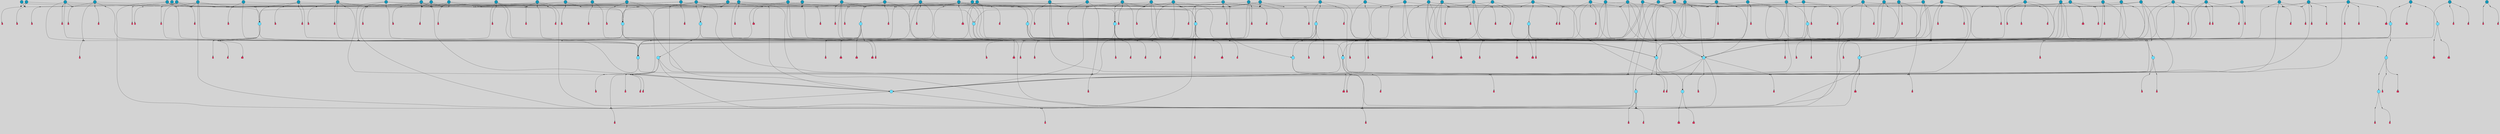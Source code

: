 // File exported with GEGELATI v1.3.1
// On the 2024-04-08 17:48:44
// With the File::TPGGraphDotExporter
digraph{
	graph[pad = "0.212, 0.055" bgcolor = lightgray]
	node[shape=circle style = filled label = ""]
		T3 [fillcolor="#66ddff"]
		T7 [fillcolor="#66ddff"]
		T9 [fillcolor="#66ddff"]
		T11 [fillcolor="#66ddff"]
		T24 [fillcolor="#66ddff"]
		T27 [fillcolor="#66ddff"]
		T54 [fillcolor="#66ddff"]
		T59 [fillcolor="#66ddff"]
		T82 [fillcolor="#66ddff"]
		T95 [fillcolor="#66ddff"]
		T129 [fillcolor="#66ddff"]
		T159 [fillcolor="#66ddff"]
		T176 [fillcolor="#66ddff"]
		T255 [fillcolor="#66ddff"]
		T267 [fillcolor="#66ddff"]
		T274 [fillcolor="#1199bb"]
		T300 [fillcolor="#66ddff"]
		T318 [fillcolor="#66ddff"]
		T319 [fillcolor="#66ddff"]
		T320 [fillcolor="#66ddff"]
		T321 [fillcolor="#66ddff"]
		T322 [fillcolor="#66ddff"]
		T323 [fillcolor="#1199bb"]
		T324 [fillcolor="#66ddff"]
		T344 [fillcolor="#1199bb"]
		T359 [fillcolor="#1199bb"]
		T383 [fillcolor="#66ddff"]
		T391 [fillcolor="#1199bb"]
		T412 [fillcolor="#1199bb"]
		T419 [fillcolor="#1199bb"]
		T422 [fillcolor="#1199bb"]
		T424 [fillcolor="#1199bb"]
		T426 [fillcolor="#1199bb"]
		T429 [fillcolor="#1199bb"]
		T430 [fillcolor="#1199bb"]
		T431 [fillcolor="#1199bb"]
		T432 [fillcolor="#1199bb"]
		T433 [fillcolor="#66ddff"]
		T434 [fillcolor="#1199bb"]
		T435 [fillcolor="#1199bb"]
		T436 [fillcolor="#1199bb"]
		T437 [fillcolor="#1199bb"]
		T438 [fillcolor="#1199bb"]
		T439 [fillcolor="#1199bb"]
		T440 [fillcolor="#1199bb"]
		T441 [fillcolor="#1199bb"]
		T442 [fillcolor="#1199bb"]
		T443 [fillcolor="#1199bb"]
		T447 [fillcolor="#1199bb"]
		T450 [fillcolor="#1199bb"]
		T451 [fillcolor="#66ddff"]
		T471 [fillcolor="#1199bb"]
		T474 [fillcolor="#1199bb"]
		T495 [fillcolor="#1199bb"]
		T497 [fillcolor="#1199bb"]
		T502 [fillcolor="#1199bb"]
		T503 [fillcolor="#1199bb"]
		T512 [fillcolor="#1199bb"]
		T516 [fillcolor="#1199bb"]
		T526 [fillcolor="#1199bb"]
		T532 [fillcolor="#1199bb"]
		T537 [fillcolor="#1199bb"]
		T543 [fillcolor="#1199bb"]
		T544 [fillcolor="#1199bb"]
		T547 [fillcolor="#1199bb"]
		T551 [fillcolor="#1199bb"]
		T553 [fillcolor="#1199bb"]
		T555 [fillcolor="#1199bb"]
		T557 [fillcolor="#1199bb"]
		T560 [fillcolor="#1199bb"]
		T561 [fillcolor="#1199bb"]
		T562 [fillcolor="#1199bb"]
		T563 [fillcolor="#1199bb"]
		T564 [fillcolor="#1199bb"]
		T567 [fillcolor="#1199bb"]
		T569 [fillcolor="#66ddff"]
		T570 [fillcolor="#1199bb"]
		T573 [fillcolor="#1199bb"]
		T575 [fillcolor="#1199bb"]
		T579 [fillcolor="#1199bb"]
		T580 [fillcolor="#1199bb"]
		T581 [fillcolor="#1199bb"]
		T582 [fillcolor="#1199bb"]
		T583 [fillcolor="#1199bb"]
		T585 [fillcolor="#1199bb"]
		T587 [fillcolor="#1199bb"]
		T588 [fillcolor="#1199bb"]
		T589 [fillcolor="#1199bb"]
		T590 [fillcolor="#1199bb"]
		T591 [fillcolor="#1199bb"]
		T592 [fillcolor="#1199bb"]
		T593 [fillcolor="#1199bb"]
		T594 [fillcolor="#1199bb"]
		T595 [fillcolor="#1199bb"]
		T596 [fillcolor="#1199bb"]
		T597 [fillcolor="#1199bb"]
		T598 [fillcolor="#1199bb"]
		T599 [fillcolor="#1199bb"]
		T600 [fillcolor="#1199bb"]
		T601 [fillcolor="#1199bb"]
		T602 [fillcolor="#1199bb"]
		T603 [fillcolor="#1199bb"]
		T604 [fillcolor="#1199bb"]
		T605 [fillcolor="#1199bb"]
		T606 [fillcolor="#1199bb"]
		P6567 [fillcolor="#cccccc" shape=point] //6|
		I6567 [shape=box style=invis label="6|1&2|6#1|7&#92;n10|7&2|0#1|5&#92;n9|4&0|1#2|2&#92;n8|6&0|0#1|0&#92;n"]
		P6567 -> I6567[style=invis]
		A4995 [fillcolor="#ff3366" shape=box margin=0.03 width=0 height=0 label="3"]
		T3 -> P6567 -> A4995
		P6568 [fillcolor="#cccccc" shape=point] //3|
		I6568 [shape=box style=invis label="7|6&2|4#0|2&#92;n10|3&2|7#1|4&#92;n11|6&0|4#0|1&#92;n7|1&0|0#2|6&#92;n7|6&0|3#2|6&#92;n4|0&2|6#0|1&#92;n4|4&2|5#0|2&#92;n4|6&0|4#2|7&#92;n10|0&2|3#1|5&#92;n2|6&0|5#0|2&#92;n1|0&2|3#0|7&#92;n1|6&2|0#0|5&#92;n6|2&0|1#0|7&#92;n9|2&0|3#2|7&#92;n5|3&0|6#0|6&#92;n1|7&2|5#2|3&#92;n8|1&2|7#0|6&#92;n1|0&2|5#2|1&#92;n7|1&2|2#2|5&#92;n7|4&2|6#0|3&#92;n"]
		P6568 -> I6568[style=invis]
		A4996 [fillcolor="#ff3366" shape=box margin=0.03 width=0 height=0 label="4"]
		T3 -> P6568 -> A4996
		P6569 [fillcolor="#cccccc" shape=point] //-3|
		I6569 [shape=box style=invis label="1|6&2|7#0|7&#92;n10|2&0|7#1|3&#92;n9|6&2|7#2|2&#92;n5|3&0|7#0|7&#92;n1|6&2|3#0|0&#92;n2|3&2|3#2|2&#92;n5|1&2|6#0|6&#92;n"]
		P6569 -> I6569[style=invis]
		A4997 [fillcolor="#ff3366" shape=box margin=0.03 width=0 height=0 label="7"]
		T7 -> P6569 -> A4997
		P6570 [fillcolor="#cccccc" shape=point] //5|
		I6570 [shape=box style=invis label="0|5&2|3#0|1&#92;n0|6&2|1#2|4&#92;n6|2&2|6#0|7&#92;n7|4&0|3#0|1&#92;n5|4&0|7#1|6&#92;n9|1&0|5#2|2&#92;n6|3&2|3#1|7&#92;n11|7&2|4#1|6&#92;n2|5&0|1#0|0&#92;n4|7&0|0#0|2&#92;n6|2&0|6#0|0&#92;n2|1&2|6#2|4&#92;n10|0&2|0#1|0&#92;n6|6&2|4#0|6&#92;n"]
		P6570 -> I6570[style=invis]
		A4998 [fillcolor="#ff3366" shape=box margin=0.03 width=0 height=0 label="8"]
		T7 -> P6570 -> A4998
		P6571 [fillcolor="#cccccc" shape=point] //-6|
		I6571 [shape=box style=invis label="11|1&0|7#2|0&#92;n10|4&0|1#1|0&#92;n4|3&2|4#2|1&#92;n0|5&2|0#0|0&#92;n6|1&0|0#0|3&#92;n8|2&2|0#0|4&#92;n11|4&2|0#1|6&#92;n7|0&2|6#2|3&#92;n5|3&2|6#2|0&#92;n2|0&2|0#0|4&#92;n"]
		P6571 -> I6571[style=invis]
		A4999 [fillcolor="#ff3366" shape=box margin=0.03 width=0 height=0 label="9"]
		T9 -> P6571 -> A4999
		P6572 [fillcolor="#cccccc" shape=point] //2|
		I6572 [shape=box style=invis label="6|3&2|7#1|4&#92;n8|6&0|0#2|5&#92;n2|1&0|2#0|3&#92;n8|7&0|6#0|4&#92;n2|1&2|0#0|1&#92;n0|0&2|2#2|3&#92;n6|6&0|7#2|1&#92;n6|1&0|7#2|6&#92;n5|4&2|7#0|4&#92;n0|3&0|4#2|0&#92;n11|0&2|0#2|5&#92;n4|5&2|5#2|4&#92;n5|7&0|6#0|4&#92;n9|7&2|5#0|3&#92;n5|4&2|1#0|3&#92;n5|3&0|1#1|7&#92;n0|4&0|3#2|5&#92;n"]
		P6572 -> I6572[style=invis]
		A5000 [fillcolor="#ff3366" shape=box margin=0.03 width=0 height=0 label="10"]
		T9 -> P6572 -> A5000
		P6573 [fillcolor="#cccccc" shape=point] //6|
		I6573 [shape=box style=invis label="3|0&2|7#2|2&#92;n3|2&0|4#2|5&#92;n5|1&0|2#1|0&#92;n8|7&0|1#2|0&#92;n8|5&0|3#0|6&#92;n0|2&0|2#2|3&#92;n1|5&2|5#0|5&#92;n5|6&0|6#0|7&#92;n6|7&0|0#2|6&#92;n1|2&2|3#0|0&#92;n7|7&2|3#0|4&#92;n0|7&2|7#0|6&#92;n1|0&2|2#2|7&#92;n4|4&0|1#0|0&#92;n"]
		P6573 -> I6573[style=invis]
		A5001 [fillcolor="#ff3366" shape=box margin=0.03 width=0 height=0 label="11"]
		T11 -> P6573 -> A5001
		P6574 [fillcolor="#cccccc" shape=point] //-4|
		I6574 [shape=box style=invis label="4|1&0|4#2|6&#92;n1|2&2|2#2|0&#92;n1|2&2|0#0|6&#92;n8|4&2|3#2|5&#92;n5|5&2|1#1|0&#92;n"]
		P6574 -> I6574[style=invis]
		A5002 [fillcolor="#ff3366" shape=box margin=0.03 width=0 height=0 label="12"]
		T11 -> P6574 -> A5002
		P6575 [fillcolor="#cccccc" shape=point] //1|
		I6575 [shape=box style=invis label="5|1&0|6#2|7&#92;n2|4&0|4#2|2&#92;n0|6&0|5#0|4&#92;n10|6&2|5#1|6&#92;n9|3&0|1#1|7&#92;n10|3&2|2#1|0&#92;n5|0&0|0#2|1&#92;n11|3&2|3#1|5&#92;n10|3&0|1#1|0&#92;n2|4&0|1#0|1&#92;n0|2&0|3#2|4&#92;n9|2&2|1#2|5&#92;n11|7&2|6#2|6&#92;n"]
		P6575 -> I6575[style=invis]
		T24 -> P6575 -> T7
		P6576 [fillcolor="#cccccc" shape=point] //5|
		I6576 [shape=box style=invis label="3|0&2|0#0|1&#92;n3|0&0|7#0|1&#92;n5|3&0|2#2|6&#92;n4|4&2|4#2|6&#92;n11|2&0|7#1|6&#92;n2|7&2|2#2|5&#92;n9|3&2|6#2|7&#92;n7|7&0|0#0|4&#92;n6|1&2|4#2|3&#92;n5|4&2|0#1|6&#92;n1|3&0|7#0|4&#92;n"]
		P6576 -> I6576[style=invis]
		A5003 [fillcolor="#ff3366" shape=box margin=0.03 width=0 height=0 label="7"]
		T24 -> P6576 -> A5003
		P6577 [fillcolor="#cccccc" shape=point] //-2|
		I6577 [shape=box style=invis label="4|1&0|4#0|3&#92;n4|2&0|5#2|0&#92;n5|5&2|6#0|5&#92;n1|4&0|1#0|2&#92;n6|3&2|7#1|5&#92;n0|4&2|0#0|3&#92;n8|5&2|5#1|2&#92;n10|7&2|7#1|1&#92;n3|4&0|0#2|1&#92;n3|6&2|5#2|5&#92;n8|3&0|1#0|7&#92;n10|0&2|7#1|3&#92;n4|1&2|4#0|1&#92;n9|3&2|0#0|4&#92;n3|6&2|0#0|4&#92;n1|2&0|6#2|1&#92;n4|0&2|1#2|2&#92;n"]
		P6577 -> I6577[style=invis]
		A5004 [fillcolor="#ff3366" shape=box margin=0.03 width=0 height=0 label="14"]
		T24 -> P6577 -> A5004
		P6578 [fillcolor="#cccccc" shape=point] //2|
		I6578 [shape=box style=invis label="9|1&2|3#0|1&#92;n5|2&2|0#2|4&#92;n3|6&2|5#2|7&#92;n7|0&2|5#0|4&#92;n1|2&0|3#0|5&#92;n7|3&2|7#0|0&#92;n"]
		P6578 -> I6578[style=invis]
		A5005 [fillcolor="#ff3366" shape=box margin=0.03 width=0 height=0 label="2"]
		T27 -> P6578 -> A5005
		P6579 [fillcolor="#cccccc" shape=point] //-6|
		I6579 [shape=box style=invis label="7|5&0|4#0|4&#92;n11|0&2|5#2|1&#92;n"]
		P6579 -> I6579[style=invis]
		A5006 [fillcolor="#ff3366" shape=box margin=0.03 width=0 height=0 label="3"]
		T27 -> P6579 -> A5006
		T27 -> P6568
		P6580 [fillcolor="#cccccc" shape=point] //0|
		I6580 [shape=box style=invis label="2|5&0|1#0|6&#92;n6|1&2|2#2|7&#92;n8|0&0|3#1|4&#92;n4|3&2|5#2|4&#92;n8|1&2|4#0|0&#92;n6|6&0|1#2|6&#92;n11|7&2|4#2|5&#92;n6|2&2|4#0|2&#92;n8|5&2|4#2|4&#92;n2|1&2|1#2|2&#92;n2|7&2|5#2|6&#92;n9|7&0|5#0|4&#92;n1|2&0|5#2|6&#92;n4|2&2|3#2|7&#92;n3|3&2|1#0|2&#92;n"]
		P6580 -> I6580[style=invis]
		A5007 [fillcolor="#ff3366" shape=box margin=0.03 width=0 height=0 label="5"]
		T27 -> P6580 -> A5007
		P6581 [fillcolor="#cccccc" shape=point] //0|
		I6581 [shape=box style=invis label="4|0&0|3#2|7&#92;n10|2&0|3#1|7&#92;n3|5&0|2#0|3&#92;n4|5&0|0#2|1&#92;n10|7&2|0#1|2&#92;n5|3&2|3#1|6&#92;n9|5&2|0#0|4&#92;n5|4&2|7#0|2&#92;n10|3&2|7#1|4&#92;n7|2&0|1#2|6&#92;n8|6&0|5#0|5&#92;n8|7&2|3#0|5&#92;n2|6&2|4#0|0&#92;n"]
		P6581 -> I6581[style=invis]
		A5008 [fillcolor="#ff3366" shape=box margin=0.03 width=0 height=0 label="5"]
		T27 -> P6581 -> A5008
		P6582 [fillcolor="#cccccc" shape=point] //8|
		I6582 [shape=box style=invis label="9|0&0|1#2|0&#92;n10|1&2|5#1|4&#92;n8|2&2|6#0|4&#92;n2|4&2|5#2|3&#92;n4|2&2|2#0|2&#92;n7|5&0|2#0|0&#92;n8|2&2|1#1|3&#92;n8|7&0|7#2|1&#92;n1|1&0|0#0|7&#92;n5|6&2|5#1|0&#92;n6|6&2|5#0|0&#92;n11|4&0|3#2|6&#92;n4|2&2|4#0|7&#92;n5|6&0|1#2|0&#92;n11|3&0|2#0|7&#92;n"]
		P6582 -> I6582[style=invis]
		A5009 [fillcolor="#ff3366" shape=box margin=0.03 width=0 height=0 label="6"]
		T54 -> P6582 -> A5009
		T54 -> P6576
		P6583 [fillcolor="#cccccc" shape=point] //-10|
		I6583 [shape=box style=invis label="3|6&0|0#0|4&#92;n4|1&2|4#0|1&#92;n5|1&0|1#0|4&#92;n5|5&2|6#0|5&#92;n6|5&0|6#0|3&#92;n11|1&2|0#0|1&#92;n0|7&2|0#0|3&#92;n1|2&0|6#0|1&#92;n8|0&0|4#2|0&#92;n0|4&0|7#2|7&#92;n7|0&2|7#1|3&#92;n3|1&0|5#2|5&#92;n5|1&0|4#0|3&#92;n2|2&0|2#0|0&#92;n8|3&0|1#0|7&#92;n3|0&0|3#0|5&#92;n7|2&0|5#2|0&#92;n6|3&2|7#1|5&#92;n4|7&2|7#2|1&#92;n"]
		P6583 -> I6583[style=invis]
		A5010 [fillcolor="#ff3366" shape=box margin=0.03 width=0 height=0 label="14"]
		T54 -> P6583 -> A5010
		T54 -> P6570
		P6584 [fillcolor="#cccccc" shape=point] //8|
		I6584 [shape=box style=invis label="9|0&0|1#2|0&#92;n10|1&2|5#1|4&#92;n8|2&2|6#0|4&#92;n4|5&0|3#0|1&#92;n2|4&2|5#2|3&#92;n4|2&2|2#0|2&#92;n7|5&0|2#0|0&#92;n8|2&2|1#1|3&#92;n8|7&0|7#2|1&#92;n1|1&0|0#0|7&#92;n5|6&2|5#1|0&#92;n6|3&2|5#0|0&#92;n11|4&0|3#2|6&#92;n1|2&2|4#0|7&#92;n5|6&0|1#2|0&#92;n11|3&0|2#0|7&#92;n"]
		P6584 -> I6584[style=invis]
		A5011 [fillcolor="#ff3366" shape=box margin=0.03 width=0 height=0 label="6"]
		T59 -> P6584 -> A5011
		T59 -> P6576
		T59 -> P6571
		T59 -> P6576
		P6585 [fillcolor="#cccccc" shape=point] //6|
		I6585 [shape=box style=invis label="7|0&2|5#1|2&#92;n10|6&2|1#1|3&#92;n7|5&0|2#0|7&#92;n10|7&0|1#1|5&#92;n4|6&2|5#0|5&#92;n4|4&0|7#2|7&#92;n"]
		P6585 -> I6585[style=invis]
		A5012 [fillcolor="#ff3366" shape=box margin=0.03 width=0 height=0 label="7"]
		T82 -> P6585 -> A5012
		P6586 [fillcolor="#cccccc" shape=point] //6|
		I6586 [shape=box style=invis label="0|5&2|3#0|1&#92;n0|6&2|1#2|4&#92;n9|1&0|5#2|2&#92;n7|4&0|3#0|1&#92;n5|4&0|7#1|6&#92;n2|5&0|1#0|0&#92;n6|3&2|3#1|7&#92;n11|7&2|4#1|6&#92;n6|2&2|6#0|1&#92;n4|7&0|0#0|2&#92;n6|2&0|6#0|0&#92;n9|1&2|6#2|4&#92;n10|0&2|0#1|0&#92;n6|6&2|4#0|6&#92;n"]
		P6586 -> I6586[style=invis]
		A5013 [fillcolor="#ff3366" shape=box margin=0.03 width=0 height=0 label="8"]
		T82 -> P6586 -> A5013
		T82 -> P6571
		P6587 [fillcolor="#cccccc" shape=point] //4|
		I6587 [shape=box style=invis label="4|3&0|6#0|3&#92;n5|7&2|3#2|2&#92;n5|6&0|7#1|2&#92;n1|4&2|6#0|3&#92;n8|4&2|1#2|5&#92;n9|5&2|4#1|4&#92;n2|4&0|5#0|7&#92;n10|0&0|6#1|3&#92;n3|0&0|6#0|2&#92;n2|7&2|7#2|6&#92;n5|2&0|5#1|5&#92;n10|4&2|5#1|7&#92;n4|0&0|4#2|4&#92;n11|1&0|4#2|6&#92;n10|6&2|0#1|4&#92;n9|7&0|3#1|4&#92;n4|5&2|7#0|6&#92;n11|5&2|6#2|3&#92;n0|3&0|5#0|1&#92;n"]
		P6587 -> I6587[style=invis]
		A5014 [fillcolor="#ff3366" shape=box margin=0.03 width=0 height=0 label="13"]
		T95 -> P6587 -> A5014
		P6588 [fillcolor="#cccccc" shape=point] //8|
		I6588 [shape=box style=invis label="9|7&0|5#2|5&#92;n3|3&2|3#0|2&#92;n9|5&2|2#1|0&#92;n2|3&0|6#0|3&#92;n4|4&2|5#2|7&#92;n11|3&2|0#1|5&#92;n6|6&2|1#2|2&#92;n4|6&0|1#2|2&#92;n2|5&2|7#2|2&#92;n7|7&2|2#2|3&#92;n6|5&0|3#2|6&#92;n6|7&0|6#0|2&#92;n"]
		P6588 -> I6588[style=invis]
		A5015 [fillcolor="#ff3366" shape=box margin=0.03 width=0 height=0 label="14"]
		T95 -> P6588 -> A5015
		P6589 [fillcolor="#cccccc" shape=point] //2|
		I6589 [shape=box style=invis label="4|1&0|4#2|6&#92;n5|5&2|1#1|0&#92;n1|0&2|0#0|6&#92;n8|4&2|3#2|5&#92;n"]
		P6589 -> I6589[style=invis]
		T95 -> P6589 -> T11
		P6590 [fillcolor="#cccccc" shape=point] //-9|
		I6590 [shape=box style=invis label="2|0&2|0#2|1&#92;n4|4&2|4#2|6&#92;n9|1&0|3#1|7&#92;n5|3&0|2#2|6&#92;n2|7&2|2#2|5&#92;n5|4&2|0#1|6&#92;n3|0&0|7#0|1&#92;n1|3&0|7#0|4&#92;n11|6&2|2#0|7&#92;n7|7&0|0#0|4&#92;n11|0&0|7#1|6&#92;n9|3&2|6#2|7&#92;n"]
		P6590 -> I6590[style=invis]
		A5016 [fillcolor="#ff3366" shape=box margin=0.03 width=0 height=0 label="7"]
		T95 -> P6590 -> A5016
		P6591 [fillcolor="#cccccc" shape=point] //-8|
		I6591 [shape=box style=invis label="7|5&0|4#2|4&#92;n"]
		P6591 -> I6591[style=invis]
		A5017 [fillcolor="#ff3366" shape=box margin=0.03 width=0 height=0 label="3"]
		T95 -> P6591 -> A5017
		T129 -> P6582
		T129 -> P6576
		P6592 [fillcolor="#cccccc" shape=point] //10|
		I6592 [shape=box style=invis label="4|5&2|7#2|1&#92;n1|7&2|3#0|6&#92;n3|5&2|2#0|3&#92;n10|3&0|7#1|4&#92;n7|1&0|4#2|6&#92;n10|2&0|3#1|7&#92;n9|5&2|0#0|4&#92;n4|0&0|3#2|7&#92;n11|4&2|6#1|2&#92;n5|4&2|7#0|2&#92;n2|6&2|4#0|0&#92;n6|5&0|7#2|1&#92;n5|3&2|3#1|6&#92;n10|7&2|0#1|2&#92;n"]
		P6592 -> I6592[style=invis]
		A5018 [fillcolor="#ff3366" shape=box margin=0.03 width=0 height=0 label="5"]
		T129 -> P6592 -> A5018
		P6593 [fillcolor="#cccccc" shape=point] //5|
		I6593 [shape=box style=invis label="9|4&2|3#1|3&#92;n0|4&2|4#0|5&#92;n6|1&2|6#2|5&#92;n4|0&0|5#2|0&#92;n"]
		P6593 -> I6593[style=invis]
		A5019 [fillcolor="#ff3366" shape=box margin=0.03 width=0 height=0 label="7"]
		T129 -> P6593 -> A5019
		P6594 [fillcolor="#cccccc" shape=point] //6|
		I6594 [shape=box style=invis label="9|4&2|7#0|6&#92;n8|4&0|1#1|0&#92;n1|3&0|0#2|1&#92;n2|4&0|6#2|2&#92;n5|1&2|5#0|7&#92;n3|0&0|3#2|6&#92;n2|2&2|6#0|2&#92;n8|4&0|4#2|2&#92;n5|1&2|4#0|3&#92;n9|4&0|6#0|6&#92;n5|0&2|2#1|5&#92;n11|7&0|0#1|1&#92;n0|4&0|3#0|3&#92;n7|7&2|4#2|5&#92;n1|5&0|1#2|1&#92;n"]
		P6594 -> I6594[style=invis]
		A5020 [fillcolor="#ff3366" shape=box margin=0.03 width=0 height=0 label="1"]
		T129 -> P6594 -> A5020
		P6595 [fillcolor="#cccccc" shape=point] //7|
		I6595 [shape=box style=invis label="7|0&2|1#2|0&#92;n9|7&2|1#1|7&#92;n8|2&0|1#1|0&#92;n6|6&0|2#1|1&#92;n2|2&0|5#0|0&#92;n5|7&0|0#2|1&#92;n5|1&2|5#1|5&#92;n4|7&2|4#2|3&#92;n10|5&2|2#1|5&#92;n1|3&2|2#2|0&#92;n10|2&2|6#1|5&#92;n"]
		P6595 -> I6595[style=invis]
		A5021 [fillcolor="#ff3366" shape=box margin=0.03 width=0 height=0 label="1"]
		T159 -> P6595 -> A5021
		P6596 [fillcolor="#cccccc" shape=point] //7|
		I6596 [shape=box style=invis label="7|4&2|7#0|4&#92;n4|6&0|1#2|5&#92;n2|1&2|3#0|0&#92;n4|3&2|0#0|1&#92;n0|0&2|7#2|7&#92;n7|7&0|5#2|3&#92;n5|0&2|1#2|2&#92;n10|0&0|4#1|2&#92;n4|4&0|7#0|0&#92;n6|7&0|2#0|1&#92;n1|4&2|5#0|4&#92;n"]
		P6596 -> I6596[style=invis]
		A5022 [fillcolor="#ff3366" shape=box margin=0.03 width=0 height=0 label="0"]
		T159 -> P6596 -> A5022
		P6597 [fillcolor="#cccccc" shape=point] //5|
		I6597 [shape=box style=invis label="0|5&2|3#0|1&#92;n0|6&2|1#2|4&#92;n6|2&2|6#0|7&#92;n9|0&2|7#1|1&#92;n7|4&0|3#0|1&#92;n11|7&2|4#1|6&#92;n9|1&0|5#2|2&#92;n5|4&0|7#1|6&#92;n2|5&0|1#0|0&#92;n4|7&0|0#0|2&#92;n6|2&0|6#0|0&#92;n2|1&2|6#2|4&#92;n10|0&0|0#1|0&#92;n6|6&2|4#0|6&#92;n"]
		P6597 -> I6597[style=invis]
		T159 -> P6597 -> T129
		P6598 [fillcolor="#cccccc" shape=point] //3|
		I6598 [shape=box style=invis label="4|7&0|7#2|7&#92;n11|5&2|6#0|2&#92;n5|5&2|6#2|0&#92;n3|2&0|6#0|3&#92;n10|2&2|5#1|5&#92;n9|4&2|3#1|5&#92;n2|5&2|7#2|4&#92;n11|3&2|5#1|0&#92;n7|0&0|7#2|1&#92;n1|2&0|5#0|1&#92;n"]
		P6598 -> I6598[style=invis]
		A5023 [fillcolor="#ff3366" shape=box margin=0.03 width=0 height=0 label="5"]
		T176 -> P6598 -> A5023
		P6599 [fillcolor="#cccccc" shape=point] //2|
		I6599 [shape=box style=invis label="7|1&0|6#0|1&#92;n5|2&2|5#1|6&#92;n10|1&2|1#1|1&#92;n4|7&0|4#2|2&#92;n11|7&0|4#2|7&#92;n5|0&0|5#1|7&#92;n8|2&0|5#2|4&#92;n10|0&2|6#1|6&#92;n5|1&0|1#2|3&#92;n1|6&2|0#0|1&#92;n9|6&2|2#1|4&#92;n3|4&2|3#0|0&#92;n10|1&0|1#1|0&#92;n2|2&0|1#2|1&#92;n3|1&2|7#0|3&#92;n"]
		P6599 -> I6599[style=invis]
		A5024 [fillcolor="#ff3366" shape=box margin=0.03 width=0 height=0 label="10"]
		T176 -> P6599 -> A5024
		P6600 [fillcolor="#cccccc" shape=point] //-1|
		I6600 [shape=box style=invis label="1|7&2|1#0|6&#92;n8|1&2|3#0|5&#92;n10|6&2|7#1|0&#92;n1|7&2|5#0|2&#92;n0|3&0|3#2|2&#92;n3|5&0|1#0|0&#92;n3|5&0|2#0|3&#92;n1|5&2|0#0|4&#92;n5|7&2|2#2|5&#92;n4|0&2|3#0|3&#92;n"]
		P6600 -> I6600[style=invis]
		T176 -> P6600 -> T3
		P6601 [fillcolor="#cccccc" shape=point] //-3|
		I6601 [shape=box style=invis label="6|3&2|4#1|4&#92;n5|3&0|1#1|7&#92;n2|1&0|2#2|3&#92;n8|7&0|6#0|4&#92;n2|1&2|0#0|1&#92;n0|0&2|2#2|3&#92;n6|1&0|7#2|6&#92;n5|7&0|2#0|4&#92;n0|3&0|4#2|0&#92;n11|0&2|0#2|5&#92;n6|0&2|0#1|4&#92;n8|6&0|2#2|5&#92;n5|4&2|1#0|3&#92;n9|7&2|5#0|3&#92;n5|4&2|7#0|4&#92;n"]
		P6601 -> I6601[style=invis]
		A5025 [fillcolor="#ff3366" shape=box margin=0.03 width=0 height=0 label="10"]
		T176 -> P6601 -> A5025
		P6602 [fillcolor="#cccccc" shape=point] //4|
		I6602 [shape=box style=invis label="7|1&0|6#0|1&#92;n5|2&2|5#1|6&#92;n10|1&2|1#1|1&#92;n9|6&2|2#1|4&#92;n4|7&0|4#2|2&#92;n9|6&0|4#1|1&#92;n10|0&2|6#1|6&#92;n5|1&0|1#2|3&#92;n1|6&2|0#0|1&#92;n8|2&0|5#2|4&#92;n3|4&2|3#0|0&#92;n10|1&0|5#1|0&#92;n2|2&0|1#2|1&#92;n3|1&2|7#0|3&#92;n"]
		P6602 -> I6602[style=invis]
		A5026 [fillcolor="#ff3366" shape=box margin=0.03 width=0 height=0 label="10"]
		T176 -> P6602 -> A5026
		T255 -> P6600
		P6603 [fillcolor="#cccccc" shape=point] //-9|
		I6603 [shape=box style=invis label="7|1&0|0#2|6&#92;n1|6&0|4#2|7&#92;n7|6&2|4#0|2&#92;n10|7&2|1#1|3&#92;n7|6&0|3#2|6&#92;n4|0&2|2#2|1&#92;n1|0&0|5#2|3&#92;n6|1&2|6#1|1&#92;n7|4&2|6#1|0&#92;n9|5&0|1#0|2&#92;n9|2&0|3#0|7&#92;n6|0&2|7#0|6&#92;n10|5&2|3#1|5&#92;n10|0&2|7#1|4&#92;n1|0&2|3#0|7&#92;n5|2&0|6#0|6&#92;n2|6&0|1#0|2&#92;n7|4&2|5#0|3&#92;n3|6&2|4#0|5&#92;n1|6&2|0#0|5&#92;n"]
		P6603 -> I6603[style=invis]
		A5027 [fillcolor="#ff3366" shape=box margin=0.03 width=0 height=0 label="4"]
		T255 -> P6603 -> A5027
		P6604 [fillcolor="#cccccc" shape=point] //7|
		I6604 [shape=box style=invis label="9|6&2|6#1|3&#92;n9|7&2|0#1|7&#92;n3|0&2|0#0|0&#92;n1|6&0|0#0|4&#92;n7|4&0|3#0|1&#92;n"]
		P6604 -> I6604[style=invis]
		A5028 [fillcolor="#ff3366" shape=box margin=0.03 width=0 height=0 label="12"]
		T255 -> P6604 -> A5028
		P6605 [fillcolor="#cccccc" shape=point] //-9|
		I6605 [shape=box style=invis label="11|5&0|0#2|6&#92;n8|5&2|3#2|1&#92;n7|1&0|6#1|3&#92;n11|4&0|2#0|1&#92;n9|0&2|7#1|6&#92;n10|1&0|3#1|6&#92;n0|3&0|4#2|5&#92;n5|7&2|3#1|6&#92;n2|0&2|1#0|7&#92;n"]
		P6605 -> I6605[style=invis]
		A5029 [fillcolor="#ff3366" shape=box margin=0.03 width=0 height=0 label="2"]
		T255 -> P6605 -> A5029
		P6606 [fillcolor="#cccccc" shape=point] //-7|
		I6606 [shape=box style=invis label="9|1&2|7#2|1&#92;n7|0&2|0#2|7&#92;n2|3&2|3#2|2&#92;n8|5&2|1#0|3&#92;n5|5&0|7#0|1&#92;n1|6&2|7#0|7&#92;n10|2&0|7#1|3&#92;n6|4&2|2#2|4&#92;n0|6&2|5#0|2&#92;n"]
		P6606 -> I6606[style=invis]
		A5030 [fillcolor="#ff3366" shape=box margin=0.03 width=0 height=0 label="7"]
		T255 -> P6606 -> A5030
		P6607 [fillcolor="#cccccc" shape=point] //-9|
		I6607 [shape=box style=invis label="4|7&2|6#0|5&#92;n11|3&0|2#2|6&#92;n10|2&2|4#1|6&#92;n3|0&2|6#2|7&#92;n4|3&0|5#0|7&#92;n2|3&0|7#0|7&#92;n10|6&0|7#1|5&#92;n10|1&2|2#1|1&#92;n1|7&0|3#2|6&#92;n"]
		P6607 -> I6607[style=invis]
		A5031 [fillcolor="#ff3366" shape=box margin=0.03 width=0 height=0 label="4"]
		T267 -> P6607 -> A5031
		T267 -> P6576
		P6608 [fillcolor="#cccccc" shape=point] //-10|
		I6608 [shape=box style=invis label="4|2&2|0#2|4&#92;n7|3&2|7#0|0&#92;n11|5&2|2#0|2&#92;n9|6&2|3#0|1&#92;n0|0&2|2#0|5&#92;n2|3&2|1#2|0&#92;n"]
		P6608 -> I6608[style=invis]
		A5032 [fillcolor="#ff3366" shape=box margin=0.03 width=0 height=0 label="2"]
		T267 -> P6608 -> A5032
		P6609 [fillcolor="#cccccc" shape=point] //-2|
		I6609 [shape=box style=invis label="5|2&2|0#2|4&#92;n9|1&2|3#0|1&#92;n3|6&2|5#2|7&#92;n7|0&2|1#0|4&#92;n1|2&0|3#0|5&#92;n7|3&2|7#0|0&#92;n"]
		P6609 -> I6609[style=invis]
		A5033 [fillcolor="#ff3366" shape=box margin=0.03 width=0 height=0 label="2"]
		T267 -> P6609 -> A5033
		P6610 [fillcolor="#cccccc" shape=point] //-9|
		I6610 [shape=box style=invis label="4|1&0|4#2|6&#92;n11|0&2|0#0|6&#92;n8|4&2|3#2|5&#92;n6|0&0|3#0|1&#92;n"]
		P6610 -> I6610[style=invis]
		T267 -> P6610 -> T11
		T274 -> P6600
		P6611 [fillcolor="#cccccc" shape=point] //-2|
		I6611 [shape=box style=invis label="7|1&0|0#2|6&#92;n5|2&0|6#0|6&#92;n7|6&2|4#0|2&#92;n10|7&2|1#1|3&#92;n7|6&0|3#2|6&#92;n4|0&2|2#2|1&#92;n1|0&0|5#2|3&#92;n6|1&2|6#1|1&#92;n7|4&2|6#1|0&#92;n7|4&2|5#0|3&#92;n9|2&0|3#0|7&#92;n6|0&2|7#0|7&#92;n10|5&2|3#1|5&#92;n10|0&2|7#1|4&#92;n1|0&2|3#0|7&#92;n1|6&0|1#2|7&#92;n2|6&0|1#0|2&#92;n9|5&0|1#0|2&#92;n3|6&2|4#0|5&#92;n1|6&2|0#0|5&#92;n"]
		P6611 -> I6611[style=invis]
		A5034 [fillcolor="#ff3366" shape=box margin=0.03 width=0 height=0 label="4"]
		T274 -> P6611 -> A5034
		T274 -> P6606
		P6612 [fillcolor="#cccccc" shape=point] //9|
		I6612 [shape=box style=invis label="2|3&0|1#0|2&#92;n1|6&0|2#2|7&#92;n6|0&2|7#0|6&#92;n10|7&2|1#1|3&#92;n7|4&2|6#1|0&#92;n1|1&0|5#2|3&#92;n4|0&2|2#2|1&#92;n6|1&2|6#1|1&#92;n7|6&0|3#2|6&#92;n9|5&0|1#0|2&#92;n9|2&0|3#0|7&#92;n7|6&0|4#0|2&#92;n10|5&2|3#1|5&#92;n10|0&2|7#1|4&#92;n1|0&2|3#0|7&#92;n5|2&0|6#0|6&#92;n7|1&0|0#2|6&#92;n7|4&2|5#0|3&#92;n3|6&2|4#0|5&#92;n1|6&2|0#0|5&#92;n"]
		P6612 -> I6612[style=invis]
		A5035 [fillcolor="#ff3366" shape=box margin=0.03 width=0 height=0 label="4"]
		T274 -> P6612 -> A5035
		P6613 [fillcolor="#cccccc" shape=point] //-2|
		I6613 [shape=box style=invis label="8|4&2|1#2|5&#92;n4|1&2|7#2|1&#92;n5|7&2|3#2|2&#92;n10|4&2|5#1|7&#92;n10|0&2|6#1|3&#92;n4|5&2|7#0|6&#92;n9|5&2|4#0|4&#92;n2|4&0|5#0|7&#92;n11|1&2|4#2|6&#92;n1|4&2|6#0|3&#92;n2|7&2|7#2|6&#92;n3|0&0|6#0|2&#92;n4|0&0|4#2|4&#92;n4|4&2|6#0|7&#92;n10|6&2|0#1|4&#92;n9|7&0|3#1|4&#92;n5|6&0|7#1|2&#92;n11|5&2|6#0|3&#92;n0|3&0|5#0|1&#92;n"]
		P6613 -> I6613[style=invis]
		T274 -> P6613 -> T9
		P6614 [fillcolor="#cccccc" shape=point] //-2|
		I6614 [shape=box style=invis label="8|4&2|1#2|5&#92;n5|7&2|3#1|2&#92;n10|4&2|5#1|7&#92;n10|0&2|6#1|3&#92;n11|1&2|4#2|6&#92;n9|5&2|4#0|4&#92;n2|4&0|5#0|7&#92;n4|5&2|7#0|6&#92;n1|4&2|6#0|3&#92;n2|7&2|7#2|6&#92;n3|0&0|6#0|2&#92;n0|7&0|5#0|1&#92;n0|4&2|1#0|0&#92;n4|4&2|6#0|7&#92;n7|2&2|6#2|6&#92;n11|5&2|6#0|3&#92;n9|7&0|3#1|4&#92;n5|6&0|7#1|2&#92;n10|6&2|0#1|4&#92;n4|0&0|4#2|4&#92;n"]
		P6614 -> I6614[style=invis]
		T300 -> P6614 -> T59
		P6615 [fillcolor="#cccccc" shape=point] //10|
		I6615 [shape=box style=invis label="2|6&2|4#0|0&#92;n1|7&2|3#0|6&#92;n3|5&2|2#0|3&#92;n10|3&0|4#1|4&#92;n7|1&0|4#2|6&#92;n10|2&0|3#1|7&#92;n9|5&2|0#0|4&#92;n4|0&0|3#2|7&#92;n11|4&2|6#1|2&#92;n5|4&2|7#0|2&#92;n4|5&2|7#2|1&#92;n6|5&0|7#2|1&#92;n5|3&2|3#1|6&#92;n10|7&2|0#1|2&#92;n"]
		P6615 -> I6615[style=invis]
		A5036 [fillcolor="#ff3366" shape=box margin=0.03 width=0 height=0 label="5"]
		T300 -> P6615 -> A5036
		T300 -> P6607
		P6616 [fillcolor="#cccccc" shape=point] //-4|
		I6616 [shape=box style=invis label="4|1&0|4#2|6&#92;n1|2&2|2#2|0&#92;n1|2&2|0#0|6&#92;n8|4&2|3#2|5&#92;n5|5&2|1#1|0&#92;n"]
		P6616 -> I6616[style=invis]
		A5037 [fillcolor="#ff3366" shape=box margin=0.03 width=0 height=0 label="12"]
		T321 -> P6616 -> A5037
		P6617 [fillcolor="#cccccc" shape=point] //6|
		I6617 [shape=box style=invis label="3|0&2|7#2|2&#92;n3|2&0|4#2|5&#92;n5|1&0|2#1|0&#92;n8|7&0|1#2|0&#92;n8|5&0|3#0|6&#92;n0|2&0|2#2|3&#92;n1|5&2|5#0|5&#92;n5|6&0|6#0|7&#92;n6|7&0|0#2|6&#92;n1|2&2|3#0|0&#92;n7|7&2|3#0|4&#92;n0|7&2|7#0|6&#92;n1|0&2|2#2|7&#92;n4|4&0|1#0|0&#92;n"]
		P6617 -> I6617[style=invis]
		A5038 [fillcolor="#ff3366" shape=box margin=0.03 width=0 height=0 label="11"]
		T321 -> P6617 -> A5038
		P6618 [fillcolor="#cccccc" shape=point] //2|
		I6618 [shape=box style=invis label="4|1&0|4#2|6&#92;n5|5&2|1#1|0&#92;n1|0&2|0#0|6&#92;n8|4&2|3#2|5&#92;n"]
		P6618 -> I6618[style=invis]
		T323 -> P6618 -> T321
		P6619 [fillcolor="#cccccc" shape=point] //-3|
		I6619 [shape=box style=invis label="8|1&2|3#0|5&#92;n0|6&0|5#0|5&#92;n3|7&2|1#0|6&#92;n3|5&0|1#0|0&#92;n9|5&2|0#0|4&#92;n3|5&0|2#0|3&#92;n10|6&2|4#1|0&#92;n9|4&2|7#2|6&#92;n1|7&2|5#2|2&#92;n"]
		P6619 -> I6619[style=invis]
		A5039 [fillcolor="#ff3366" shape=box margin=0.03 width=0 height=0 label="5"]
		T318 -> P6619 -> A5039
		P6620 [fillcolor="#cccccc" shape=point] //0|
		I6620 [shape=box style=invis label="2|5&0|1#0|6&#92;n6|1&2|2#2|7&#92;n8|0&0|3#1|4&#92;n4|3&2|5#2|4&#92;n8|1&2|4#0|0&#92;n6|6&0|1#2|6&#92;n11|7&2|4#2|5&#92;n6|2&2|4#0|2&#92;n8|5&2|4#2|4&#92;n2|1&2|1#2|2&#92;n2|7&2|5#2|6&#92;n9|7&0|5#0|4&#92;n1|2&0|5#2|6&#92;n4|2&2|3#2|7&#92;n3|3&2|1#0|2&#92;n"]
		P6620 -> I6620[style=invis]
		A5040 [fillcolor="#ff3366" shape=box margin=0.03 width=0 height=0 label="5"]
		T318 -> P6620 -> A5040
		P6621 [fillcolor="#cccccc" shape=point] //-2|
		I6621 [shape=box style=invis label="11|7&2|0#1|7&#92;n4|3&0|1#2|5&#92;n0|4&2|4#2|7&#92;n1|6&0|0#0|4&#92;n4|0&0|0#0|5&#92;n0|6&2|3#2|0&#92;n9|6&2|5#1|3&#92;n0|7&2|1#2|5&#92;n4|4&0|5#0|1&#92;n10|4&0|0#1|0&#92;n"]
		P6621 -> I6621[style=invis]
		A5041 [fillcolor="#ff3366" shape=box margin=0.03 width=0 height=0 label="12"]
		T323 -> P6621 -> A5041
		P6622 [fillcolor="#cccccc" shape=point] //5|
		I6622 [shape=box style=invis label="8|1&2|6#0|6&#92;n3|0&0|7#0|1&#92;n11|3&0|2#2|6&#92;n4|4&2|4#2|6&#92;n11|2&0|7#1|6&#92;n2|7&2|2#2|5&#92;n7|7&0|0#0|4&#92;n6|1&2|4#2|3&#92;n5|4&2|0#1|6&#92;n3|0&2|0#0|1&#92;n1|3&0|7#0|4&#92;n"]
		P6622 -> I6622[style=invis]
		A5042 [fillcolor="#ff3366" shape=box margin=0.03 width=0 height=0 label="7"]
		T319 -> P6622 -> A5042
		P6623 [fillcolor="#cccccc" shape=point] //7|
		I6623 [shape=box style=invis label="7|0&2|1#2|0&#92;n9|7&2|1#1|7&#92;n8|2&0|1#1|0&#92;n6|6&0|2#1|1&#92;n2|2&0|5#0|0&#92;n5|7&0|0#2|1&#92;n5|1&2|5#1|5&#92;n4|7&2|4#2|3&#92;n10|5&2|2#1|5&#92;n1|3&2|2#2|0&#92;n10|2&2|6#1|5&#92;n"]
		P6623 -> I6623[style=invis]
		A5043 [fillcolor="#ff3366" shape=box margin=0.03 width=0 height=0 label="1"]
		T319 -> P6623 -> A5043
		P6624 [fillcolor="#cccccc" shape=point] //-2|
		I6624 [shape=box style=invis label="4|1&0|4#0|3&#92;n4|2&0|5#2|0&#92;n5|5&2|6#0|5&#92;n1|4&0|1#0|2&#92;n6|3&2|7#1|5&#92;n0|4&2|0#0|3&#92;n8|5&2|5#1|2&#92;n10|7&2|7#1|1&#92;n3|4&0|0#2|1&#92;n3|6&2|5#2|5&#92;n8|3&0|1#0|7&#92;n10|0&2|7#1|3&#92;n4|1&2|4#0|1&#92;n9|3&2|0#0|4&#92;n3|6&2|0#0|4&#92;n1|2&0|6#2|1&#92;n4|0&2|1#2|2&#92;n"]
		P6624 -> I6624[style=invis]
		A5044 [fillcolor="#ff3366" shape=box margin=0.03 width=0 height=0 label="14"]
		T320 -> P6624 -> A5044
		P6625 [fillcolor="#cccccc" shape=point] //-3|
		I6625 [shape=box style=invis label="3|7&0|0#0|2&#92;n11|5&0|1#1|1&#92;n4|1&0|6#2|6&#92;n4|0&0|1#0|5&#92;n"]
		P6625 -> I6625[style=invis]
		T319 -> P6625 -> T320
		P6626 [fillcolor="#cccccc" shape=point] //-3|
		I6626 [shape=box style=invis label="1|6&2|7#0|7&#92;n10|2&0|7#1|3&#92;n9|6&2|7#2|2&#92;n5|3&0|7#0|7&#92;n1|6&2|3#0|0&#92;n2|3&2|3#2|2&#92;n5|1&2|6#0|6&#92;n"]
		P6626 -> I6626[style=invis]
		A5045 [fillcolor="#ff3366" shape=box margin=0.03 width=0 height=0 label="7"]
		T322 -> P6626 -> A5045
		P6627 [fillcolor="#cccccc" shape=point] //-3|
		I6627 [shape=box style=invis label="7|2&2|4#0|2&#92;n4|1&2|6#0|1&#92;n11|6&0|4#0|1&#92;n7|1&0|0#2|6&#92;n6|2&0|1#0|7&#92;n10|3&2|7#1|4&#92;n3|5&2|3#0|1&#92;n4|4&2|5#0|2&#92;n4|6&0|4#2|7&#92;n2|5&0|5#0|2&#92;n10|0&2|3#1|4&#92;n0|1&2|7#0|6&#92;n7|6&0|3#2|6&#92;n1|3&0|6#2|0&#92;n5|3&0|6#0|6&#92;n1|4&2|5#2|3&#92;n1|6&2|0#0|5&#92;n9|2&0|3#2|7&#92;n7|1&2|2#2|5&#92;n"]
		P6627 -> I6627[style=invis]
		T323 -> P6627 -> T319
		P6628 [fillcolor="#cccccc" shape=point] //1|
		I6628 [shape=box style=invis label="5|1&0|6#2|7&#92;n2|4&0|4#2|2&#92;n0|6&0|5#0|4&#92;n10|6&2|5#1|6&#92;n9|3&0|1#1|7&#92;n10|3&2|2#1|0&#92;n5|0&0|0#2|1&#92;n11|3&2|3#1|5&#92;n10|3&0|1#1|0&#92;n2|4&0|1#0|1&#92;n0|2&0|3#2|4&#92;n9|2&2|1#2|5&#92;n11|7&2|6#2|6&#92;n"]
		P6628 -> I6628[style=invis]
		T320 -> P6628 -> T322
		P6629 [fillcolor="#cccccc" shape=point] //5|
		I6629 [shape=box style=invis label="0|5&2|3#0|1&#92;n0|6&2|1#2|4&#92;n6|2&2|6#0|7&#92;n7|4&0|3#0|1&#92;n5|4&0|7#1|6&#92;n9|1&0|5#2|2&#92;n6|3&2|3#1|7&#92;n11|7&2|4#1|6&#92;n2|5&0|1#0|0&#92;n4|7&0|0#0|2&#92;n6|2&0|6#0|0&#92;n2|1&2|6#2|4&#92;n10|0&2|0#1|0&#92;n6|6&2|4#0|6&#92;n"]
		P6629 -> I6629[style=invis]
		A5046 [fillcolor="#ff3366" shape=box margin=0.03 width=0 height=0 label="8"]
		T322 -> P6629 -> A5046
		P6630 [fillcolor="#cccccc" shape=point] //5|
		I6630 [shape=box style=invis label="3|0&2|0#0|1&#92;n3|0&0|7#0|1&#92;n5|3&0|2#2|6&#92;n4|4&2|4#2|6&#92;n11|2&0|7#1|6&#92;n2|7&2|2#2|5&#92;n9|3&2|6#2|7&#92;n7|7&0|0#0|4&#92;n6|1&2|4#2|3&#92;n5|4&2|0#1|6&#92;n1|3&0|7#0|4&#92;n"]
		P6630 -> I6630[style=invis]
		A5047 [fillcolor="#ff3366" shape=box margin=0.03 width=0 height=0 label="7"]
		T320 -> P6630 -> A5047
		P6631 [fillcolor="#cccccc" shape=point] //5|
		I6631 [shape=box style=invis label="10|4&2|6#1|2&#92;n8|4&0|1#1|0&#92;n0|4&2|6#0|0&#92;n8|4&2|5#2|1&#92;n7|5&2|5#1|0&#92;n3|6&0|6#2|2&#92;n1|7&0|7#0|5&#92;n2|0&0|7#2|4&#92;n9|4&2|6#2|7&#92;n2|6&2|2#0|0&#92;n11|7&2|7#0|7&#92;n5|5&0|0#0|1&#92;n10|1&0|0#1|0&#92;n7|3&0|1#2|5&#92;n9|2&2|7#1|5&#92;n9|0&2|5#1|2&#92;n1|6&2|4#2|2&#92;n3|3&2|2#0|7&#92;n1|6&2|0#0|0&#92;n6|4&2|6#1|0&#92;n"]
		P6631 -> I6631[style=invis]
		A5048 [fillcolor="#ff3366" shape=box margin=0.03 width=0 height=0 label="1"]
		T319 -> P6631 -> A5048
		P6632 [fillcolor="#cccccc" shape=point] //7|
		I6632 [shape=box style=invis label="6|1&2|6#2|7&#92;n7|0&2|4#2|3&#92;n3|3&0|7#0|6&#92;n5|4&0|2#2|4&#92;n8|5&2|6#2|7&#92;n0|0&2|3#0|3&#92;n5|4&2|4#2|6&#92;n"]
		P6632 -> I6632[style=invis]
		T319 -> P6632 -> T318
		P6633 [fillcolor="#cccccc" shape=point] //7|
		I6633 [shape=box style=invis label="0|2&2|4#2|6&#92;n5|3&0|6#0|1&#92;n4|7&2|6#0|5&#92;n7|6&0|7#0|5&#92;n10|7&2|2#1|1&#92;n"]
		P6633 -> I6633[style=invis]
		A5049 [fillcolor="#ff3366" shape=box margin=0.03 width=0 height=0 label="4"]
		T318 -> P6633 -> A5049
		P6634 [fillcolor="#cccccc" shape=point] //7|
		I6634 [shape=box style=invis label="10|5&0|0#1|2&#92;n1|0&2|4#0|5&#92;n8|2&0|2#0|6&#92;n2|2&0|6#0|1&#92;n"]
		P6634 -> I6634[style=invis]
		T324 -> P6634 -> T7
		P6635 [fillcolor="#cccccc" shape=point] //8|
		I6635 [shape=box style=invis label="8|1&2|3#2|5&#92;n10|4&2|5#1|5&#92;n10|7&0|4#1|6&#92;n7|0&0|7#2|1&#92;n2|6&2|7#2|4&#92;n11|3&2|4#1|0&#92;n5|3&2|6#2|0&#92;n9|4&2|3#1|5&#92;n"]
		P6635 -> I6635[style=invis]
		A5050 [fillcolor="#ff3366" shape=box margin=0.03 width=0 height=0 label="5"]
		T324 -> P6635 -> A5050
		T324 -> P6600
		P6636 [fillcolor="#cccccc" shape=point] //9|
		I6636 [shape=box style=invis label="11|0&2|0#1|1&#92;n3|6&0|6#0|0&#92;n1|4&0|0#2|4&#92;n7|5&2|2#1|3&#92;n11|7&2|6#1|7&#92;n5|2&0|6#1|5&#92;n9|5&0|6#0|3&#92;n2|2&2|7#0|5&#92;n9|3&2|2#2|0&#92;n11|0&2|7#0|1&#92;n1|1&2|0#0|1&#92;n6|6&0|6#1|2&#92;n9|7&0|1#0|3&#92;n2|0&2|4#2|5&#92;n2|4&2|2#0|0&#92;n6|1&2|1#1|7&#92;n10|7&2|5#1|6&#92;n11|5&2|7#2|4&#92;n"]
		P6636 -> I6636[style=invis]
		A5051 [fillcolor="#ff3366" shape=box margin=0.03 width=0 height=0 label="1"]
		T324 -> P6636 -> A5051
		P6637 [fillcolor="#cccccc" shape=point] //-6|
		I6637 [shape=box style=invis label="8|2&2|0#0|4&#92;n10|4&0|1#1|0&#92;n4|3&2|4#2|1&#92;n0|5&2|0#0|0&#92;n11|1&0|7#2|0&#92;n11|4&2|0#1|6&#92;n7|0&0|6#2|3&#92;n7|4&0|2#2|4&#92;n5|3&2|6#2|0&#92;n2|0&2|0#0|4&#92;n"]
		P6637 -> I6637[style=invis]
		T324 -> P6637 -> T82
		P6638 [fillcolor="#cccccc" shape=point] //-2|
		I6638 [shape=box style=invis label="2|5&0|2#0|2&#92;n0|0&2|5#2|5&#92;n7|3&2|2#2|3&#92;n3|5&2|1#2|5&#92;n9|4&2|0#2|5&#92;n7|2&2|0#1|4&#92;n5|4&0|5#2|4&#92;n7|3&2|1#2|5&#92;n5|1&0|4#0|6&#92;n1|7&2|4#0|1&#92;n11|6&0|0#0|1&#92;n9|0&0|1#2|5&#92;n4|4&2|5#0|2&#92;n8|1&2|7#2|0&#92;n4|5&0|2#0|1&#92;n"]
		P6638 -> I6638[style=invis]
		A5052 [fillcolor="#ff3366" shape=box margin=0.03 width=0 height=0 label="4"]
		T344 -> P6638 -> A5052
		P6639 [fillcolor="#cccccc" shape=point] //-2|
		I6639 [shape=box style=invis label="2|4&0|3#2|2&#92;n11|7&2|3#2|6&#92;n3|4&2|7#0|1&#92;n7|1&2|0#0|0&#92;n10|3&0|5#1|5&#92;n10|2&0|7#1|7&#92;n0|2&0|3#2|6&#92;n9|3&0|7#2|1&#92;n4|1&0|5#2|4&#92;n8|5&2|3#2|0&#92;n10|7&0|4#1|7&#92;n0|1&2|4#0|3&#92;n11|7&2|7#2|3&#92;n3|3&0|2#2|7&#92;n8|0&0|4#0|1&#92;n6|4&2|5#2|3&#92;n7|6&0|4#1|6&#92;n7|3&2|0#0|6&#92;n"]
		P6639 -> I6639[style=invis]
		A5053 [fillcolor="#ff3366" shape=box margin=0.03 width=0 height=0 label="4"]
		T344 -> P6639 -> A5053
		P6640 [fillcolor="#cccccc" shape=point] //-2|
		I6640 [shape=box style=invis label="6|4&2|6#1|7&#92;n4|6&0|1#2|5&#92;n1|4&2|5#0|4&#92;n4|3&2|0#0|1&#92;n0|0&2|7#2|7&#92;n7|7&0|5#2|3&#92;n2|2&2|1#2|6&#92;n7|4&2|7#0|7&#92;n5|0&2|1#0|2&#92;n10|0&0|4#1|2&#92;n4|4&0|7#0|0&#92;n6|7&0|2#0|1&#92;n2|1&2|3#0|0&#92;n"]
		P6640 -> I6640[style=invis]
		T344 -> P6640 -> T255
		P6641 [fillcolor="#cccccc" shape=point] //9|
		I6641 [shape=box style=invis label="7|5&2|6#2|2&#92;n1|7&0|1#2|3&#92;n2|0&2|0#2|4&#92;n6|4&0|4#1|6&#92;n10|3&2|4#1|6&#92;n"]
		P6641 -> I6641[style=invis]
		T359 -> P6641 -> T300
		P6642 [fillcolor="#cccccc" shape=point] //5|
		I6642 [shape=box style=invis label="8|2&2|2#0|5&#92;n9|7&2|0#2|4&#92;n10|5&2|6#1|3&#92;n5|0&0|7#1|5&#92;n4|1&0|4#0|3&#92;n2|6&0|1#2|6&#92;n4|7&2|4#0|3&#92;n2|2&0|3#2|0&#92;n6|2&2|2#2|1&#92;n7|6&2|5#0|7&#92;n1|0&2|1#0|5&#92;n"]
		P6642 -> I6642[style=invis]
		T359 -> P6642 -> T54
		T359 -> P6595
		T359 -> P6622
		P6643 [fillcolor="#cccccc" shape=point] //-8|
		I6643 [shape=box style=invis label="0|4&0|3#2|5&#92;n2|1&0|2#2|3&#92;n8|7&0|6#0|4&#92;n0|4&2|4#0|1&#92;n9|4&2|5#0|3&#92;n0|0&2|7#2|3&#92;n4|5&2|5#2|4&#92;n5|7&0|6#0|4&#92;n5|4&2|7#0|4&#92;n0|3&0|4#2|0&#92;n6|3&2|2#1|4&#92;n11|7&2|0#2|5&#92;n6|1&0|7#2|5&#92;n5|3&0|1#1|7&#92;n2|0&2|0#0|1&#92;n6|6&0|7#2|1&#92;n"]
		P6643 -> I6643[style=invis]
		A5054 [fillcolor="#ff3366" shape=box margin=0.03 width=0 height=0 label="10"]
		T383 -> P6643 -> A5054
		P6644 [fillcolor="#cccccc" shape=point] //5|
		I6644 [shape=box style=invis label="1|6&2|7#0|7&#92;n9|2&2|7#2|2&#92;n10|2&0|7#1|3&#92;n5|3&0|7#0|7&#92;n7|0&2|7#2|2&#92;n1|6&2|3#0|0&#92;n2|3&2|3#2|2&#92;n"]
		P6644 -> I6644[style=invis]
		A5055 [fillcolor="#ff3366" shape=box margin=0.03 width=0 height=0 label="7"]
		T383 -> P6644 -> A5055
		T383 -> P6569
		P6645 [fillcolor="#cccccc" shape=point] //-1|
		I6645 [shape=box style=invis label="3|4&0|1#0|2&#92;n8|7&2|6#0|1&#92;n4|7&2|4#2|4&#92;n3|2&2|3#2|4&#92;n8|4&2|1#1|2&#92;n7|4&0|2#0|2&#92;n6|0&2|0#1|6&#92;n3|3&0|7#0|6&#92;n0|5&0|3#0|3&#92;n"]
		P6645 -> I6645[style=invis]
		A5056 [fillcolor="#ff3366" shape=box margin=0.03 width=0 height=0 label="5"]
		T383 -> P6645 -> A5056
		P6646 [fillcolor="#cccccc" shape=point] //-3|
		I6646 [shape=box style=invis label="5|6&0|1#2|0&#92;n8|7&0|7#2|1&#92;n2|7&0|0#0|4&#92;n10|1&2|0#1|5&#92;n5|7&2|2#0|6&#92;n4|2&2|2#0|2&#92;n9|7&2|6#0|7&#92;n8|6&2|1#1|3&#92;n1|6&0|1#2|4&#92;n0|6&2|3#0|4&#92;n9|0&0|1#2|0&#92;n5|5&2|5#1|4&#92;n8|2&2|6#0|7&#92;n7|5&0|2#0|0&#92;n1|1&0|0#2|7&#92;n10|1&2|5#1|4&#92;n11|1&0|5#2|6&#92;n6|0&2|5#0|0&#92;n10|0&2|1#1|3&#92;n"]
		P6646 -> I6646[style=invis]
		A5057 [fillcolor="#ff3366" shape=box margin=0.03 width=0 height=0 label="6"]
		T383 -> P6646 -> A5057
		P6647 [fillcolor="#cccccc" shape=point] //7|
		I6647 [shape=box style=invis label="3|3&2|7#0|4&#92;n4|3&2|6#0|3&#92;n8|4&0|6#1|2&#92;n5|6&2|3#0|4&#92;n0|7&2|1#0|5&#92;n8|7&2|2#2|5&#92;n9|1&0|0#1|0&#92;n10|1&2|1#1|4&#92;n10|5&0|6#1|7&#92;n5|2&2|3#0|4&#92;n2|0&2|6#2|7&#92;n1|7&0|1#0|7&#92;n"]
		P6647 -> I6647[style=invis]
		A5058 [fillcolor="#ff3366" shape=box margin=0.03 width=0 height=0 label="2"]
		T391 -> P6647 -> A5058
		T391 -> P6590
		P6648 [fillcolor="#cccccc" shape=point] //-10|
		I6648 [shape=box style=invis label="6|0&0|6#1|4&#92;n0|3&0|0#2|1&#92;n7|7&0|0#0|4&#92;n1|3&0|3#2|4&#92;n9|1&0|3#1|7&#92;n2|4&2|4#2|6&#92;n1|5&2|3#0|4&#92;n4|2&2|1#0|1&#92;n"]
		P6648 -> I6648[style=invis]
		T391 -> P6648 -> T267
		T391 -> P6641
		P6649 [fillcolor="#cccccc" shape=point] //5|
		I6649 [shape=box style=invis label="1|7&0|4#0|4&#92;n6|3&2|6#0|3&#92;n8|1&2|0#1|6&#92;n1|7&0|4#0|1&#92;n4|1&2|4#0|3&#92;n1|7&0|2#2|1&#92;n7|3&2|7#0|0&#92;n10|1&2|4#1|1&#92;n10|6&0|7#1|6&#92;n4|1&0|7#0|7&#92;n5|2&2|7#1|2&#92;n9|0&2|0#2|1&#92;n1|5&2|7#2|6&#92;n"]
		P6649 -> I6649[style=invis]
		T412 -> P6649 -> T176
		P6650 [fillcolor="#cccccc" shape=point] //8|
		I6650 [shape=box style=invis label="5|4&2|5#1|3&#92;n1|0&0|5#0|4&#92;n10|4&2|6#1|7&#92;n1|1&0|7#0|5&#92;n2|7&2|4#2|0&#92;n11|3&0|0#2|3&#92;n1|3&0|2#0|6&#92;n6|4&2|4#1|0&#92;n11|5&2|5#0|3&#92;n8|4&2|5#2|1&#92;n5|0&0|0#0|1&#92;n0|1&0|7#2|4&#92;n5|1&2|5#2|1&#92;n3|6&2|4#0|0&#92;n7|2&2|5#1|0&#92;n3|6&0|6#2|6&#92;n7|4&0|3#1|4&#92;n1|4&2|2#0|5&#92;n4|3&2|6#0|2&#92;n"]
		P6650 -> I6650[style=invis]
		T412 -> P6650 -> T324
		P6651 [fillcolor="#cccccc" shape=point] //7|
		I6651 [shape=box style=invis label="7|4&2|7#0|4&#92;n4|6&0|1#2|5&#92;n1|4&2|5#0|4&#92;n4|3&2|0#0|1&#92;n10|2&2|5#1|2&#92;n0|0&2|7#2|7&#92;n5|0&2|1#2|2&#92;n10|7&0|4#1|2&#92;n4|4&0|7#0|0&#92;n6|7&0|2#0|1&#92;n2|1&2|3#0|0&#92;n"]
		P6651 -> I6651[style=invis]
		A5059 [fillcolor="#ff3366" shape=box margin=0.03 width=0 height=0 label="0"]
		T412 -> P6651 -> A5059
		T412 -> P6639
		T419 -> P6595
		P6652 [fillcolor="#cccccc" shape=point] //-2|
		I6652 [shape=box style=invis label="1|0&0|3#0|3&#92;n2|7&0|4#0|4&#92;n11|6&2|1#1|4&#92;n6|1&2|5#0|0&#92;n2|0&2|0#0|6&#92;n1|3&2|1#0|4&#92;n"]
		P6652 -> I6652[style=invis]
		A5060 [fillcolor="#ff3366" shape=box margin=0.03 width=0 height=0 label="2"]
		T419 -> P6652 -> A5060
		P6653 [fillcolor="#cccccc" shape=point] //9|
		I6653 [shape=box style=invis label="5|4&2|6#1|3&#92;n1|0&0|5#0|4&#92;n10|4&2|6#1|7&#92;n6|4&2|4#1|0&#92;n2|7&2|4#2|0&#92;n11|3&0|0#2|3&#92;n1|3&0|2#0|6&#92;n1|1&0|7#0|5&#92;n10|5&0|7#1|0&#92;n11|5&2|5#0|3&#92;n8|4&2|5#2|1&#92;n5|0&0|0#0|1&#92;n0|1&0|7#2|4&#92;n5|1&2|5#2|1&#92;n3|6&2|4#0|0&#92;n7|2&2|5#1|0&#92;n3|6&0|6#2|6&#92;n7|4&0|3#1|4&#92;n1|4&2|2#0|5&#92;n4|3&2|6#0|2&#92;n"]
		P6653 -> I6653[style=invis]
		T419 -> P6653 -> T324
		T419 -> P6633
		P6654 [fillcolor="#cccccc" shape=point] //-8|
		I6654 [shape=box style=invis label="1|7&2|3#2|6&#92;n4|7&0|5#0|4&#92;n2|2&0|1#0|1&#92;n6|5&2|0#2|3&#92;n3|2&0|7#0|7&#92;n11|7&2|2#2|7&#92;n6|6&0|3#2|5&#92;n5|5&2|4#2|0&#92;n2|7&2|0#2|7&#92;n2|1&2|3#0|6&#92;n9|5&0|3#2|4&#92;n9|0&2|0#2|1&#92;n8|2&0|0#1|6&#92;n3|1&2|1#0|3&#92;n"]
		P6654 -> I6654[style=invis]
		T419 -> P6654 -> T27
		T422 -> P6641
		P6655 [fillcolor="#cccccc" shape=point] //-10|
		I6655 [shape=box style=invis label="3|6&0|0#0|4&#92;n4|7&2|7#2|1&#92;n5|1&0|1#0|4&#92;n5|5&2|6#0|5&#92;n6|5&0|6#0|3&#92;n0|5&2|6#2|7&#92;n11|1&0|0#0|1&#92;n0|7&2|0#0|3&#92;n5|1&0|4#0|3&#92;n3|0&0|3#2|5&#92;n0|4&0|7#2|7&#92;n8|0&2|4#2|0&#92;n2|2&0|2#0|0&#92;n8|3&0|4#0|7&#92;n1|2&0|6#0|1&#92;n4|7&2|4#0|1&#92;n7|2&0|5#2|0&#92;n6|3&2|7#1|5&#92;n5|4&2|5#1|6&#92;n2|4&2|3#2|7&#92;n"]
		P6655 -> I6655[style=invis]
		A5061 [fillcolor="#ff3366" shape=box margin=0.03 width=0 height=0 label="14"]
		T422 -> P6655 -> A5061
		T422 -> P6596
		T422 -> P6600
		P6656 [fillcolor="#cccccc" shape=point] //6|
		I6656 [shape=box style=invis label="10|1&2|2#1|4&#92;n2|3&2|2#2|5&#92;n6|4&2|4#0|3&#92;n4|4&2|4#2|6&#92;n8|0&0|2#2|1&#92;n7|2&0|4#1|3&#92;n7|7&0|0#0|4&#92;n3|1&2|0#0|1&#92;n6|4&2|0#1|6&#92;n5|0&0|7#0|4&#92;n"]
		P6656 -> I6656[style=invis]
		A5062 [fillcolor="#ff3366" shape=box margin=0.03 width=0 height=0 label="7"]
		T422 -> P6656 -> A5062
		P6657 [fillcolor="#cccccc" shape=point] //-5|
		I6657 [shape=box style=invis label="10|6&2|5#1|6&#92;n9|3&0|1#1|7&#92;n2|4&0|1#0|1&#92;n11|3&0|7#1|6&#92;n5|1&0|6#2|7&#92;n8|0&0|0#0|1&#92;n0|6&0|7#0|4&#92;n6|7&2|6#2|6&#92;n11|0&2|3#0|5&#92;n"]
		P6657 -> I6657[style=invis]
		T424 -> P6657 -> T7
		T424 -> P6635
		T424 -> P6636
		P6658 [fillcolor="#cccccc" shape=point] //7|
		I6658 [shape=box style=invis label="10|4&2|6#1|2&#92;n8|4&0|1#1|0&#92;n7|5&2|5#1|0&#92;n1|4&2|5#2|1&#92;n1|3&2|0#0|0&#92;n5|5&0|0#0|1&#92;n2|1&0|7#2|4&#92;n3|0&0|3#0|4&#92;n0|7&2|7#0|7&#92;n11|6&2|4#2|2&#92;n3|6&0|6#2|0&#92;n7|3&0|1#2|5&#92;n10|1&0|0#1|0&#92;n1|6&2|4#2|2&#92;n6|3&2|2#0|7&#92;n0|4&2|2#0|0&#92;n6|4&2|6#1|0&#92;n"]
		P6658 -> I6658[style=invis]
		A5063 [fillcolor="#ff3366" shape=box margin=0.03 width=0 height=0 label="1"]
		T424 -> P6658 -> A5063
		T424 -> P6645
		T426 -> P6650
		P6659 [fillcolor="#cccccc" shape=point] //8|
		I6659 [shape=box style=invis label="4|3&0|7#2|6&#92;n10|3&2|7#1|7&#92;n4|1&0|6#0|7&#92;n0|3&0|0#2|0&#92;n8|0&0|7#2|5&#92;n1|1&2|7#2|5&#92;n6|1&2|4#1|3&#92;n7|1&2|0#2|0&#92;n6|6&2|2#2|0&#92;n10|4&2|1#1|5&#92;n6|0&2|2#1|1&#92;n11|1&0|1#2|1&#92;n7|4&2|7#2|7&#92;n4|1&2|3#2|1&#92;n"]
		P6659 -> I6659[style=invis]
		A5064 [fillcolor="#ff3366" shape=box margin=0.03 width=0 height=0 label="1"]
		T426 -> P6659 -> A5064
		P6660 [fillcolor="#cccccc" shape=point] //2|
		I6660 [shape=box style=invis label="1|3&0|4#0|5&#92;n1|4&0|5#0|1&#92;n10|1&0|5#1|3&#92;n7|0&0|4#1|3&#92;n1|7&2|5#2|3&#92;n0|5&0|1#2|2&#92;n10|6&2|7#1|4&#92;n2|7&0|0#0|0&#92;n10|6&0|5#1|1&#92;n"]
		P6660 -> I6660[style=invis]
		T426 -> P6660 -> T3
		P6661 [fillcolor="#cccccc" shape=point] //7|
		I6661 [shape=box style=invis label="1|2&0|4#0|3&#92;n7|0&0|6#2|1&#92;n7|3&0|0#0|4&#92;n8|7&2|5#0|2&#92;n"]
		P6661 -> I6661[style=invis]
		A5065 [fillcolor="#ff3366" shape=box margin=0.03 width=0 height=0 label="7"]
		T426 -> P6661 -> A5065
		T426 -> P6576
		T429 -> P6641
		T429 -> P6595
		T429 -> P6622
		P6662 [fillcolor="#cccccc" shape=point] //5|
		I6662 [shape=box style=invis label="9|4&2|3#1|3&#92;n0|4&2|4#0|5&#92;n6|1&2|6#2|5&#92;n4|0&0|5#2|0&#92;n"]
		P6662 -> I6662[style=invis]
		A5066 [fillcolor="#ff3366" shape=box margin=0.03 width=0 height=0 label="7"]
		T429 -> P6662 -> A5066
		P6663 [fillcolor="#cccccc" shape=point] //0|
		I6663 [shape=box style=invis label="7|2&0|4#1|4&#92;n5|3&0|7#0|4&#92;n7|7&0|0#0|4&#92;n2|3&2|6#2|5&#92;n1|0&2|7#0|5&#92;n9|6&0|0#2|2&#92;n3|3&2|0#0|1&#92;n4|4&2|4#0|6&#92;n9|3&2|6#1|7&#92;n6|4&2|4#1|3&#92;n6|4&2|0#1|6&#92;n8|1&2|7#2|6&#92;n6|0&0|6#2|0&#92;n"]
		P6663 -> I6663[style=invis]
		A5067 [fillcolor="#ff3366" shape=box margin=0.03 width=0 height=0 label="7"]
		T429 -> P6663 -> A5067
		T430 -> P6641
		P6664 [fillcolor="#cccccc" shape=point] //3|
		I6664 [shape=box style=invis label="6|1&2|4#2|0&#92;n1|3&0|0#0|4&#92;n3|0&0|7#0|1&#92;n4|4&2|4#2|7&#92;n7|0&2|3#2|0&#92;n7|7&0|0#0|4&#92;n11|2&0|7#1|6&#92;n0|4&0|7#2|7&#92;n3|0&2|0#0|1&#92;n2|7&2|0#2|5&#92;n"]
		P6664 -> I6664[style=invis]
		A5068 [fillcolor="#ff3366" shape=box margin=0.03 width=0 height=0 label="7"]
		T430 -> P6664 -> A5068
		T430 -> P6607
		P6665 [fillcolor="#cccccc" shape=point] //-3|
		I6665 [shape=box style=invis label="2|6&0|0#0|7&#92;n9|6&2|0#0|6&#92;n3|0&0|5#0|1&#92;n5|5&0|4#0|3&#92;n6|1&2|4#2|3&#92;n2|7&2|2#2|5&#92;n5|3&0|2#2|6&#92;n7|7&0|0#0|4&#92;n5|4&2|0#1|6&#92;n9|3&2|6#2|7&#92;n1|3&0|7#0|4&#92;n"]
		P6665 -> I6665[style=invis]
		A5069 [fillcolor="#ff3366" shape=box margin=0.03 width=0 height=0 label="7"]
		T430 -> P6665 -> A5069
		T431 -> P6636
		P6666 [fillcolor="#cccccc" shape=point] //3|
		I6666 [shape=box style=invis label="5|6&2|4#0|2&#92;n10|3&2|7#1|4&#92;n1|6&2|0#0|5&#92;n7|6&0|3#2|6&#92;n7|1&0|0#2|6&#92;n4|0&2|6#0|1&#92;n0|4&2|5#0|2&#92;n4|6&0|4#2|7&#92;n10|0&2|3#1|5&#92;n11|3&0|0#2|5&#92;n2|6&0|5#0|2&#92;n1|0&2|3#0|7&#92;n11|6&0|4#0|1&#92;n6|2&0|1#0|7&#92;n9|2&0|3#2|7&#92;n5|3&0|6#0|6&#92;n1|7&2|5#2|3&#92;n8|1&2|7#0|6&#92;n7|1&2|2#2|5&#92;n7|4&2|6#0|3&#92;n"]
		P6666 -> I6666[style=invis]
		A5070 [fillcolor="#ff3366" shape=box margin=0.03 width=0 height=0 label="4"]
		T431 -> P6666 -> A5070
		P6667 [fillcolor="#cccccc" shape=point] //10|
		I6667 [shape=box style=invis label="9|6&0|1#2|4&#92;n8|6&2|5#2|3&#92;n2|6&2|7#2|1&#92;n7|4&2|5#2|0&#92;n2|4&2|4#0|1&#92;n10|5&0|2#1|6&#92;n8|0&2|7#1|1&#92;n"]
		P6667 -> I6667[style=invis]
		T431 -> P6667 -> T24
		P6668 [fillcolor="#cccccc" shape=point] //5|
		I6668 [shape=box style=invis label="2|5&0|1#0|6&#92;n4|2&2|3#2|7&#92;n3|2&2|4#2|5&#92;n9|4&2|7#2|0&#92;n6|4&0|2#1|4&#92;n8|0&2|4#0|2&#92;n4|3&2|5#2|4&#92;n3|3&2|1#2|7&#92;n6|1&2|1#2|7&#92;n8|5&0|4#2|4&#92;n6|7&0|3#0|3&#92;n3|3&2|1#0|2&#92;n2|7&2|5#0|6&#92;n1|2&0|5#0|6&#92;n6|6&0|1#2|6&#92;n8|0&0|3#1|4&#92;n"]
		P6668 -> I6668[style=invis]
		A5071 [fillcolor="#ff3366" shape=box margin=0.03 width=0 height=0 label="5"]
		T431 -> P6668 -> A5071
		T431 -> P6613
		T432 -> P6600
		P6669 [fillcolor="#cccccc" shape=point] //-4|
		I6669 [shape=box style=invis label="0|6&2|7#2|4&#92;n4|4&0|4#2|6&#92;n3|0&0|7#0|1&#92;n5|3&0|2#2|6&#92;n1|3&0|7#0|1&#92;n5|4&2|0#1|6&#92;n10|5&0|6#1|5&#92;n2|5&2|1#2|2&#92;n6|1&2|4#2|3&#92;n3|0&2|2#0|1&#92;n11|2&0|5#1|6&#92;n9|3&2|6#2|7&#92;n7|7&0|0#0|4&#92;n8|1&0|1#1|5&#92;n"]
		P6669 -> I6669[style=invis]
		A5072 [fillcolor="#ff3366" shape=box margin=0.03 width=0 height=0 label="7"]
		T432 -> P6669 -> A5072
		P6670 [fillcolor="#cccccc" shape=point] //-9|
		I6670 [shape=box style=invis label="0|6&2|1#2|4&#92;n3|3&2|3#2|7&#92;n5|5&0|7#1|6&#92;n7|4&0|3#0|1&#92;n9|1&0|5#2|2&#92;n6|2&2|6#0|7&#92;n11|7&2|4#1|6&#92;n2|5&0|1#0|0&#92;n4|7&0|0#0|2&#92;n2|1&2|6#2|4&#92;n10|0&2|0#1|0&#92;n6|6&2|4#0|6&#92;n"]
		P6670 -> I6670[style=invis]
		A5073 [fillcolor="#ff3366" shape=box margin=0.03 width=0 height=0 label="8"]
		T432 -> P6670 -> A5073
		P6671 [fillcolor="#cccccc" shape=point] //-1|
		I6671 [shape=box style=invis label="1|7&2|1#0|6&#92;n1|7&2|5#0|2&#92;n10|6&2|7#1|0&#92;n8|1&2|3#0|5&#92;n0|3&0|3#2|2&#92;n3|5&0|1#0|0&#92;n3|5&0|2#0|3&#92;n0|4&2|6#2|4&#92;n1|5&2|0#0|4&#92;n5|7&2|2#2|5&#92;n4|0&0|3#0|3&#92;n"]
		P6671 -> I6671[style=invis]
		T432 -> P6671 -> T3
		T432 -> P6570
		P6672 [fillcolor="#cccccc" shape=point] //-7|
		I6672 [shape=box style=invis label="11|4&2|1#1|7&#92;n1|4&0|0#2|4&#92;n3|6&0|2#0|0&#92;n4|5&2|2#2|2&#92;n1|1&2|6#0|1&#92;n2|2&2|7#0|6&#92;n2|4&2|2#0|0&#92;n0|2&2|2#0|3&#92;n9|3&2|2#2|0&#92;n11|0&2|7#0|1&#92;n1|6&0|7#2|7&#92;n2|0&2|4#2|5&#92;n11|0&2|0#1|5&#92;n4|3&0|5#0|5&#92;n6|0&2|5#1|1&#92;n3|7&2|6#0|4&#92;n9|5&0|6#0|3&#92;n"]
		P6672 -> I6672[style=invis]
		A5074 [fillcolor="#ff3366" shape=box margin=0.03 width=0 height=0 label="1"]
		T433 -> P6672 -> A5074
		P6673 [fillcolor="#cccccc" shape=point] //-3|
		I6673 [shape=box style=invis label="11|7&2|2#1|7&#92;n0|4&2|4#0|5&#92;n9|0&2|2#1|3&#92;n"]
		P6673 -> I6673[style=invis]
		A5075 [fillcolor="#ff3366" shape=box margin=0.03 width=0 height=0 label="7"]
		T433 -> P6673 -> A5075
		P6674 [fillcolor="#cccccc" shape=point] //-5|
		I6674 [shape=box style=invis label="2|0&2|3#2|4&#92;n0|0&2|6#2|3&#92;n9|4&2|4#0|1&#92;n8|4&0|4#0|0&#92;n2|6&2|7#2|1&#92;n9|1&2|4#0|1&#92;n4|5&2|2#0|1&#92;n10|2&0|2#1|6&#92;n7|4&2|5#2|4&#92;n"]
		P6674 -> I6674[style=invis]
		T433 -> P6674 -> T24
		T433 -> P6636
		P6675 [fillcolor="#cccccc" shape=point] //2|
		I6675 [shape=box style=invis label="3|6&0|4#2|7&#92;n2|0&2|5#0|6&#92;n5|1&2|5#0|7&#92;n2|1&0|4#0|3&#92;n8|4&0|1#1|0&#92;n10|7&0|7#1|3&#92;n11|3&0|7#1|1&#92;n3|6&2|2#0|5&#92;n9|2&2|2#2|2&#92;n1|5&0|1#2|7&#92;n3|0&2|0#0|4&#92;n11|1&0|0#2|0&#92;n6|6&0|0#2|2&#92;n0|6&0|1#0|2&#92;n2|2&2|3#0|2&#92;n"]
		P6675 -> I6675[style=invis]
		A5076 [fillcolor="#ff3366" shape=box margin=0.03 width=0 height=0 label="1"]
		T433 -> P6675 -> A5076
		T434 -> P6650
		P6676 [fillcolor="#cccccc" shape=point] //6|
		I6676 [shape=box style=invis label="4|3&2|0#0|1&#92;n4|6&0|1#2|5&#92;n7|2&2|5#1|2&#92;n7|4&2|7#0|4&#92;n5|1&2|4#1|1&#92;n1|4&2|5#0|4&#92;n0|0&0|7#2|7&#92;n10|7&0|4#1|2&#92;n4|4&0|7#0|0&#92;n6|7&0|2#0|1&#92;n2|1&0|3#0|0&#92;n"]
		P6676 -> I6676[style=invis]
		A5077 [fillcolor="#ff3366" shape=box margin=0.03 width=0 height=0 label="0"]
		T434 -> P6676 -> A5077
		T434 -> P6636
		T435 -> P6650
		T435 -> P6568
		P6677 [fillcolor="#cccccc" shape=point] //-9|
		I6677 [shape=box style=invis label="4|6&0|1#2|3&#92;n10|0&0|4#1|2&#92;n4|4&0|7#0|0&#92;n4|3&2|0#0|1&#92;n0|7&2|7#2|7&#92;n5|0&2|1#2|2&#92;n7|4&2|1#0|4&#92;n2|0&2|3#0|0&#92;n1|4&2|1#0|4&#92;n1|4&0|3#0|6&#92;n7|6&2|6#2|4&#92;n"]
		P6677 -> I6677[style=invis]
		A5078 [fillcolor="#ff3366" shape=box margin=0.03 width=0 height=0 label="0"]
		T435 -> P6677 -> A5078
		T435 -> P6659
		P6678 [fillcolor="#cccccc" shape=point] //-6|
		I6678 [shape=box style=invis label="11|1&0|7#2|0&#92;n10|4&0|1#1|0&#92;n4|3&2|4#2|1&#92;n0|5&2|0#0|0&#92;n8|2&2|0#0|4&#92;n6|1&0|0#0|3&#92;n11|4&2|0#1|6&#92;n4|2&0|4#2|7&#92;n7|0&2|6#2|3&#92;n5|3&2|6#2|0&#92;n10|0&2|0#1|4&#92;n"]
		P6678 -> I6678[style=invis]
		A5079 [fillcolor="#ff3366" shape=box margin=0.03 width=0 height=0 label="9"]
		T435 -> P6678 -> A5079
		P6679 [fillcolor="#cccccc" shape=point] //7|
		I6679 [shape=box style=invis label="7|4&2|1#2|0&#92;n4|1&2|4#2|3&#92;n5|0&2|0#2|2&#92;n6|1&2|4#2|6&#92;n"]
		P6679 -> I6679[style=invis]
		A5080 [fillcolor="#ff3366" shape=box margin=0.03 width=0 height=0 label="9"]
		T436 -> P6679 -> A5080
		P6680 [fillcolor="#cccccc" shape=point] //2|
		I6680 [shape=box style=invis label="3|0&2|0#0|1&#92;n11|2&0|7#1|6&#92;n8|7&2|4#0|5&#92;n5|3&0|2#2|6&#92;n4|4&2|4#2|6&#92;n3|0&0|7#0|1&#92;n2|7&2|2#2|5&#92;n9|3&2|6#2|7&#92;n7|7&0|0#0|4&#92;n6|1&2|4#1|3&#92;n5|4&2|0#1|6&#92;n1|3&0|7#0|4&#92;n"]
		P6680 -> I6680[style=invis]
		A5081 [fillcolor="#ff3366" shape=box margin=0.03 width=0 height=0 label="7"]
		T436 -> P6680 -> A5081
		T436 -> P6600
		P6681 [fillcolor="#cccccc" shape=point] //10|
		I6681 [shape=box style=invis label="10|1&2|1#1|4&#92;n5|4&0|4#0|1&#92;n4|3&2|6#0|7&#92;n8|7&2|2#2|5&#92;n5|2&2|2#0|4&#92;n11|0&0|3#1|1&#92;n9|1&0|0#1|3&#92;n0|7&2|1#0|0&#92;n10|5&2|6#1|7&#92;n9|0&2|7#2|0&#92;n5|6&2|4#0|4&#92;n"]
		P6681 -> I6681[style=invis]
		A5082 [fillcolor="#ff3366" shape=box margin=0.03 width=0 height=0 label="2"]
		T436 -> P6681 -> A5082
		P6682 [fillcolor="#cccccc" shape=point] //3|
		I6682 [shape=box style=invis label="0|2&0|4#2|2&#92;n4|1&2|0#0|3&#92;n8|6&0|0#0|1&#92;n8|2&0|2#0|4&#92;n10|6&2|5#1|6&#92;n7|4&0|1#2|1&#92;n0|5&0|7#0|2&#92;n7|5&0|3#1|4&#92;n1|0&2|3#2|7&#92;n3|7&2|4#2|4&#92;n6|4&2|3#0|5&#92;n2|3&2|1#2|0&#92;n"]
		P6682 -> I6682[style=invis]
		T436 -> P6682 -> T7
		T437 -> P6639
		P6683 [fillcolor="#cccccc" shape=point] //-2|
		I6683 [shape=box style=invis label="7|7&0|5#2|3&#92;n4|6&0|1#2|5&#92;n1|4&2|5#0|4&#92;n4|3&2|0#0|1&#92;n0|0&2|7#2|7&#92;n6|4&2|6#1|7&#92;n2|2&2|1#2|6&#92;n7|4&2|7#0|1&#92;n5|0&2|1#0|2&#92;n10|0&0|4#1|2&#92;n4|4&0|7#0|0&#92;n6|7&0|2#0|1&#92;n2|1&2|3#0|0&#92;n"]
		P6683 -> I6683[style=invis]
		T437 -> P6683 -> T255
		T437 -> P6638
		T438 -> P6642
		P6684 [fillcolor="#cccccc" shape=point] //1|
		I6684 [shape=box style=invis label="8|1&2|6#0|6&#92;n2|7&2|2#2|5&#92;n11|3&0|2#2|6&#92;n4|5&2|2#2|7&#92;n4|4&2|4#2|6&#92;n11|2&0|7#1|6&#92;n5|4&2|0#1|6&#92;n7|7&0|0#0|4&#92;n6|1&2|4#2|3&#92;n3|0&0|7#0|1&#92;n3|0&0|0#0|1&#92;n2|3&0|7#0|4&#92;n"]
		P6684 -> I6684[style=invis]
		A5083 [fillcolor="#ff3366" shape=box margin=0.03 width=0 height=0 label="7"]
		T438 -> P6684 -> A5083
		P6685 [fillcolor="#cccccc" shape=point] //-1|
		I6685 [shape=box style=invis label="9|6&2|1#2|2&#92;n0|6&0|7#2|7&#92;n5|7&0|3#1|2&#92;n5|4&2|1#1|1&#92;n6|5&2|7#0|2&#92;n5|3&0|0#1|7&#92;n9|4&2|2#0|6&#92;n6|2&0|2#2|6&#92;n9|7&2|5#0|3&#92;n2|4&2|7#0|4&#92;n6|0&0|7#0|4&#92;n10|3&0|4#1|0&#92;n11|3&0|2#1|7&#92;n"]
		P6685 -> I6685[style=invis]
		A5084 [fillcolor="#ff3366" shape=box margin=0.03 width=0 height=0 label="10"]
		T438 -> P6685 -> A5084
		P6686 [fillcolor="#cccccc" shape=point] //2|
		I6686 [shape=box style=invis label="10|1&2|5#1|6&#92;n6|6&0|2#1|5&#92;n5|1&2|2#0|6&#92;n0|6&0|7#0|4&#92;n9|3&0|1#1|7&#92;n11|2&2|4#0|3&#92;n7|2&2|6#0|4&#92;n6|7&2|6#2|6&#92;n2|0&0|1#0|1&#92;n6|3&0|7#1|2&#92;n"]
		P6686 -> I6686[style=invis]
		T438 -> P6686 -> T7
		T439 -> P6650
		P6687 [fillcolor="#cccccc" shape=point] //9|
		I6687 [shape=box style=invis label="1|5&0|0#0|2&#92;n8|3&2|2#2|7&#92;n1|7&0|1#0|6&#92;n10|1&2|7#1|0&#92;n5|7&2|2#2|5&#92;n3|5&0|2#0|3&#92;n7|6&0|2#2|3&#92;n8|1&2|3#0|5&#92;n1|5&2|3#0|4&#92;n0|3&0|2#2|2&#92;n4|0&0|3#0|3&#92;n"]
		P6687 -> I6687[style=invis]
		T439 -> P6687 -> T3
		T439 -> P6659
		T439 -> P6600
		T439 -> P6570
		T440 -> P6570
		P6688 [fillcolor="#cccccc" shape=point] //7|
		I6688 [shape=box style=invis label="1|6&0|4#0|1&#92;n10|6&2|7#1|2&#92;n6|3&0|5#0|7&#92;n4|6&2|7#0|0&#92;n11|5&2|2#2|0&#92;n0|2&2|6#2|5&#92;n1|6&0|7#0|7&#92;n9|4&2|4#2|4&#92;n1|0&2|6#0|4&#92;n7|1&2|3#2|0&#92;n"]
		P6688 -> I6688[style=invis]
		A5085 [fillcolor="#ff3366" shape=box margin=0.03 width=0 height=0 label="4"]
		T440 -> P6688 -> A5085
		P6689 [fillcolor="#cccccc" shape=point] //5|
		I6689 [shape=box style=invis label="3|0&2|0#2|1&#92;n3|0&0|7#0|1&#92;n5|3&0|2#2|6&#92;n4|4&2|4#2|6&#92;n5|4&2|0#1|6&#92;n2|7&2|2#2|5&#92;n1|3&0|7#0|4&#92;n11|6&2|2#0|7&#92;n7|7&0|0#0|4&#92;n6|1&2|4#2|3&#92;n11|0&0|7#1|6&#92;n9|3&2|6#2|7&#92;n"]
		P6689 -> I6689[style=invis]
		A5086 [fillcolor="#ff3366" shape=box margin=0.03 width=0 height=0 label="7"]
		T440 -> P6689 -> A5086
		T440 -> P6641
		P6690 [fillcolor="#cccccc" shape=point] //-6|
		I6690 [shape=box style=invis label="10|1&0|0#1|0&#92;n10|1&2|5#1|4&#92;n3|1&2|1#0|7&#92;n11|3&2|2#2|6&#92;n1|7&0|7#0|5&#92;n2|0&2|7#2|4&#92;n9|4&0|4#2|7&#92;n8|4&2|5#2|1&#92;n7|3&2|5#1|0&#92;n1|6&2|4#0|2&#92;n7|3&0|1#2|5&#92;n1|3&0|0#2|3&#92;n3|2&0|6#2|2&#92;n1|6&0|3#0|5&#92;n3|4&2|6#2|0&#92;n0|4&2|1#0|5&#92;n6|3&0|7#1|0&#92;n"]
		P6690 -> I6690[style=invis]
		A5087 [fillcolor="#ff3366" shape=box margin=0.03 width=0 height=0 label="1"]
		T441 -> P6690 -> A5087
		P6691 [fillcolor="#cccccc" shape=point] //-9|
		I6691 [shape=box style=invis label="1|4&0|0#2|4&#92;n3|6&0|6#0|0&#92;n6|1&2|1#1|7&#92;n11|0&2|0#1|1&#92;n11|7&2|6#1|7&#92;n5|2&0|6#1|5&#92;n9|5&0|6#0|3&#92;n2|2&2|7#0|5&#92;n9|3&2|2#0|0&#92;n7|5&2|2#1|3&#92;n1|1&2|0#2|1&#92;n9|0&0|3#2|3&#92;n9|7&0|1#0|3&#92;n6|6&0|2#1|2&#92;n2|4&2|2#0|0&#92;n0|7&0|7#0|3&#92;n10|7&2|5#1|6&#92;n2|0&0|4#2|5&#92;n11|5&2|7#2|4&#92;n7|1&2|6#1|4&#92;n"]
		P6691 -> I6691[style=invis]
		A5088 [fillcolor="#ff3366" shape=box margin=0.03 width=0 height=0 label="1"]
		T441 -> P6691 -> A5088
		T441 -> P6568
		T441 -> P6613
		P6692 [fillcolor="#cccccc" shape=point] //-2|
		I6692 [shape=box style=invis label="0|4&2|0#0|3&#92;n4|2&0|5#2|0&#92;n5|5&2|6#0|5&#92;n1|4&0|1#0|2&#92;n6|3&2|7#1|5&#92;n4|1&0|4#0|3&#92;n8|5&2|5#1|2&#92;n10|7&2|7#1|1&#92;n3|4&0|0#2|1&#92;n3|6&2|5#2|5&#92;n8|3&0|1#0|7&#92;n10|0&2|7#1|3&#92;n4|1&2|4#0|1&#92;n9|3&2|0#0|4&#92;n3|6&2|0#0|4&#92;n1|2&0|6#2|1&#92;n4|2&2|1#2|2&#92;n"]
		P6692 -> I6692[style=invis]
		A5089 [fillcolor="#ff3366" shape=box margin=0.03 width=0 height=0 label="14"]
		T442 -> P6692 -> A5089
		T442 -> P6689
		P6693 [fillcolor="#cccccc" shape=point] //-4|
		I6693 [shape=box style=invis label="6|0&2|3#2|7&#92;n3|3&0|4#0|2&#92;n"]
		P6693 -> I6693[style=invis]
		A5090 [fillcolor="#ff3366" shape=box margin=0.03 width=0 height=0 label="2"]
		T442 -> P6693 -> A5090
		P6694 [fillcolor="#cccccc" shape=point] //4|
		I6694 [shape=box style=invis label="7|0&2|6#2|4&#92;n9|5&2|7#1|0&#92;n10|1&2|6#1|1&#92;n5|3&2|7#2|0&#92;n3|2&0|3#2|2&#92;n11|0&0|4#2|0&#92;n11|0&2|0#0|0&#92;n2|0&2|0#0|4&#92;n11|4&2|0#1|6&#92;n6|0&2|2#0|1&#92;n2|2&2|2#0|3&#92;n"]
		P6694 -> I6694[style=invis]
		A5091 [fillcolor="#ff3366" shape=box margin=0.03 width=0 height=0 label="9"]
		T442 -> P6694 -> A5091
		T442 -> P6586
		T443 -> P6647
		T443 -> P6636
		P6695 [fillcolor="#cccccc" shape=point] //3|
		I6695 [shape=box style=invis label="0|5&2|3#0|1&#92;n7|4&0|3#0|1&#92;n5|3&0|7#1|6&#92;n11|0&2|2#2|6&#92;n4|7&0|0#0|2&#92;n8|1&2|6#2|4&#92;n9|1&0|5#2|2&#92;n7|5&0|7#1|4&#92;n3|6&0|7#2|1&#92;n6|2&2|6#0|7&#92;n6|2&0|6#0|0&#92;n6|6&2|0#0|6&#92;n10|0&2|1#1|0&#92;n"]
		P6695 -> I6695[style=invis]
		T443 -> P6695 -> T300
		T443 -> P6576
		P6696 [fillcolor="#cccccc" shape=point] //9|
		I6696 [shape=box style=invis label="2|3&0|1#0|2&#92;n1|6&0|2#2|7&#92;n6|0&2|7#0|6&#92;n10|7&2|1#1|0&#92;n7|4&2|6#1|0&#92;n1|1&0|5#2|3&#92;n4|0&2|2#2|1&#92;n10|0&2|7#1|4&#92;n9|5&0|1#0|2&#92;n9|2&0|3#0|7&#92;n7|6&0|4#0|2&#92;n10|5&2|3#1|5&#92;n6|1&2|6#1|1&#92;n1|0&2|3#0|7&#92;n5|2&0|6#0|6&#92;n7|1&0|0#2|6&#92;n7|4&2|5#0|3&#92;n3|6&2|4#0|5&#92;n9|7&2|3#2|6&#92;n1|6&2|0#0|5&#92;n"]
		P6696 -> I6696[style=invis]
		A5092 [fillcolor="#ff3366" shape=box margin=0.03 width=0 height=0 label="4"]
		T447 -> P6696 -> A5092
		P6697 [fillcolor="#cccccc" shape=point] //7|
		I6697 [shape=box style=invis label="11|7&2|2#2|6&#92;n7|4&0|3#0|1&#92;n5|3&0|7#1|6&#92;n0|5&2|3#0|1&#92;n4|7&0|0#0|2&#92;n6|2&0|6#0|0&#92;n11|7&2|4#1|6&#92;n9|1&0|5#2|2&#92;n7|5&0|7#1|4&#92;n3|6&0|7#2|1&#92;n6|2&2|6#0|7&#92;n8|1&2|6#2|4&#92;n6|6&2|0#0|6&#92;n10|0&2|0#1|0&#92;n"]
		P6697 -> I6697[style=invis]
		A5093 [fillcolor="#ff3366" shape=box margin=0.03 width=0 height=0 label="8"]
		T447 -> P6697 -> A5093
		P6698 [fillcolor="#cccccc" shape=point] //-8|
		I6698 [shape=box style=invis label="9|7&0|6#1|0&#92;n6|4&2|7#1|0&#92;n6|0&2|4#1|4&#92;n8|4&0|2#2|5&#92;n3|2&0|3#0|7&#92;n2|2&0|2#0|2&#92;n2|1&0|2#2|3&#92;n6|1&0|7#0|2&#92;n4|3&0|1#2|5&#92;n5|7&0|2#0|4&#92;n8|1&0|5#0|4&#92;n6|4&2|0#1|4&#92;n1|4&0|4#2|7&#92;n9|7&0|5#0|3&#92;n7|6&2|0#0|7&#92;n5|4&0|7#0|4&#92;n8|3&0|1#0|1&#92;n"]
		P6698 -> I6698[style=invis]
		A5094 [fillcolor="#ff3366" shape=box margin=0.03 width=0 height=0 label="10"]
		T447 -> P6698 -> A5094
		T447 -> P6636
		T447 -> P6600
		T450 -> P6650
		P6699 [fillcolor="#cccccc" shape=point] //0|
		I6699 [shape=box style=invis label="7|4&0|6#0|6&#92;n10|1&2|1#1|5&#92;n6|0&2|2#1|1&#92;n8|0&0|7#2|1&#92;n7|4&0|3#2|7&#92;n4|3&0|7#2|6&#92;n9|7&0|5#2|7&#92;n4|0&0|6#0|4&#92;n"]
		P6699 -> I6699[style=invis]
		A5095 [fillcolor="#ff3366" shape=box margin=0.03 width=0 height=0 label="1"]
		T450 -> P6699 -> A5095
		T450 -> P6600
		P6700 [fillcolor="#cccccc" shape=point] //-5|
		I6700 [shape=box style=invis label="1|2&0|4#0|3&#92;n8|0&0|4#2|1&#92;n4|7&0|3#2|5&#92;n7|3&0|0#0|4&#92;n8|0&2|2#0|2&#92;n"]
		P6700 -> I6700[style=invis]
		A5096 [fillcolor="#ff3366" shape=box margin=0.03 width=0 height=0 label="7"]
		T450 -> P6700 -> A5096
		T450 -> P6670
		T451 -> P6590
		P6701 [fillcolor="#cccccc" shape=point] //8|
		I6701 [shape=box style=invis label="9|1&0|3#1|7&#92;n0|3&0|0#2|1&#92;n4|7&0|0#0|4&#92;n7|0&2|1#0|6&#92;n3|1&0|6#0|2&#92;n6|0&0|6#1|6&#92;n2|4&2|4#2|6&#92;n4|2&2|1#0|1&#92;n"]
		P6701 -> I6701[style=invis]
		T451 -> P6701 -> T267
		T451 -> P6596
		T451 -> P6698
		T451 -> P6641
		P6702 [fillcolor="#cccccc" shape=point] //5|
		I6702 [shape=box style=invis label="3|5&0|0#0|1&#92;n3|5&2|0#2|6&#92;n10|5&0|7#1|5&#92;n6|5&2|2#0|7&#92;n2|2&0|6#2|0&#92;n1|0&0|3#0|6&#92;n4|3&0|5#2|4&#92;n5|1&2|0#0|4&#92;n10|2&2|6#1|6&#92;n8|2&0|7#0|5&#92;n7|1&0|6#1|3&#92;n4|0&0|5#0|1&#92;n11|1&2|4#0|5&#92;n4|6&0|0#2|5&#92;n9|7&0|5#2|4&#92;n"]
		P6702 -> I6702[style=invis]
		T471 -> P6702 -> T159
		P6703 [fillcolor="#cccccc" shape=point] //10|
		I6703 [shape=box style=invis label="10|2&0|7#1|3&#92;n1|0&2|1#0|1&#92;n5|1&2|7#0|7&#92;n2|3&2|3#2|2&#92;n0|0&2|7#2|2&#92;n"]
		P6703 -> I6703[style=invis]
		A5097 [fillcolor="#ff3366" shape=box margin=0.03 width=0 height=0 label="7"]
		T471 -> P6703 -> A5097
		T471 -> P6670
		T471 -> P6575
		P6704 [fillcolor="#cccccc" shape=point] //7|
		I6704 [shape=box style=invis label="11|3&0|0#2|3&#92;n10|7&2|6#1|7&#92;n1|1&0|7#0|5&#92;n2|7&2|4#2|0&#92;n5|4&2|5#1|3&#92;n1|3&0|2#0|6&#92;n6|4&2|4#1|0&#92;n11|5&2|3#0|3&#92;n8|4&2|5#2|1&#92;n5|1&2|5#2|1&#92;n0|1&0|7#2|4&#92;n5|0&0|0#0|1&#92;n3|6&2|4#0|0&#92;n7|2&2|5#1|0&#92;n3|6&0|6#2|6&#92;n7|4&0|3#1|4&#92;n1|4&2|2#0|5&#92;n4|3&2|6#0|2&#92;n"]
		P6704 -> I6704[style=invis]
		T471 -> P6704 -> T324
		P6705 [fillcolor="#cccccc" shape=point] //4|
		I6705 [shape=box style=invis label="11|5&2|5#0|3&#92;n1|0&0|5#0|4&#92;n10|4&2|6#1|7&#92;n1|1&0|7#0|5&#92;n2|7&2|4#2|0&#92;n5|5&0|4#0|5&#92;n11|3&0|0#2|3&#92;n1|3&0|2#0|6&#92;n6|4&2|4#1|0&#92;n5|4&2|5#1|3&#92;n8|4&2|5#2|1&#92;n5|0&0|0#0|1&#92;n0|1&0|5#2|4&#92;n5|1&2|5#2|1&#92;n3|6&2|4#0|0&#92;n7|2&2|5#1|0&#92;n3|6&0|6#2|6&#92;n7|4&0|3#1|4&#92;n1|4&2|2#0|5&#92;n4|3&2|6#0|2&#92;n"]
		P6705 -> I6705[style=invis]
		T474 -> P6705 -> T383
		P6706 [fillcolor="#cccccc" shape=point] //7|
		I6706 [shape=box style=invis label="7|4&2|7#0|4&#92;n4|6&0|1#2|5&#92;n2|1&2|3#0|0&#92;n4|3&2|0#0|1&#92;n0|0&2|7#2|7&#92;n7|7&0|5#2|3&#92;n5|0&2|1#2|2&#92;n10|0&0|4#1|2&#92;n4|4&0|7#0|0&#92;n6|7&0|2#0|1&#92;n1|4&2|5#0|4&#92;n"]
		P6706 -> I6706[style=invis]
		A5098 [fillcolor="#ff3366" shape=box margin=0.03 width=0 height=0 label="0"]
		T474 -> P6706 -> A5098
		T474 -> P6667
		P6707 [fillcolor="#cccccc" shape=point] //-5|
		I6707 [shape=box style=invis label="2|2&0|6#2|0&#92;n6|7&2|1#2|6&#92;n4|6&0|1#2|5&#92;n3|0&2|2#2|7&#92;n7|1&0|6#1|3&#92;n3|5&0|0#0|2&#92;n3|2&2|1#0|2&#92;n4|6&0|5#2|4&#92;n11|1&2|4#0|5&#92;n2|6&0|1#0|6&#92;n4|1&2|4#0|0&#92;n4|4&0|5#2|0&#92;n1|2&0|1#2|3&#92;n9|7&0|5#0|4&#92;n7|1&2|2#2|2&#92;n"]
		P6707 -> I6707[style=invis]
		A5099 [fillcolor="#ff3366" shape=box margin=0.03 width=0 height=0 label="5"]
		T474 -> P6707 -> A5099
		T474 -> P6600
		T495 -> P6690
		P6708 [fillcolor="#cccccc" shape=point] //7|
		I6708 [shape=box style=invis label="2|3&0|1#0|2&#92;n1|6&0|2#2|7&#92;n4|7&2|2#2|4&#92;n7|6&0|3#2|6&#92;n10|7&2|1#1|3&#92;n7|4&2|6#1|0&#92;n1|1&0|5#2|3&#92;n4|0&2|2#2|1&#92;n6|1&2|6#1|1&#92;n6|0&2|7#0|6&#92;n9|5&0|1#0|2&#92;n9|2&0|3#0|7&#92;n7|6&0|4#0|2&#92;n10|5&2|3#1|5&#92;n10|0&2|7#1|4&#92;n6|2&0|6#0|6&#92;n7|1&0|0#2|6&#92;n7|4&2|5#0|3&#92;n3|6&2|4#0|5&#92;n1|6&2|0#0|5&#92;n"]
		P6708 -> I6708[style=invis]
		A5100 [fillcolor="#ff3366" shape=box margin=0.03 width=0 height=0 label="4"]
		T495 -> P6708 -> A5100
		T495 -> P6575
		P6709 [fillcolor="#cccccc" shape=point] //1|
		I6709 [shape=box style=invis label="0|6&2|1#2|4&#92;n3|3&2|3#2|7&#92;n5|5&0|7#1|6&#92;n10|0&2|0#1|5&#92;n7|4&0|6#0|1&#92;n9|1&0|5#2|2&#92;n6|2&2|6#0|7&#92;n11|7&2|4#1|6&#92;n2|5&0|1#0|0&#92;n4|7&0|0#0|2&#92;n10|0&2|0#1|0&#92;n6|6&2|4#0|6&#92;n"]
		P6709 -> I6709[style=invis]
		A5101 [fillcolor="#ff3366" shape=box margin=0.03 width=0 height=0 label="8"]
		T495 -> P6709 -> A5101
		P6710 [fillcolor="#cccccc" shape=point] //-10|
		I6710 [shape=box style=invis label="4|1&2|3#2|1&#92;n4|4&0|3#2|0&#92;n10|3&2|7#1|7&#92;n4|1&0|6#0|7&#92;n8|0&2|7#2|5&#92;n6|6&2|2#2|0&#92;n6|1&2|4#1|3&#92;n7|1&2|0#2|0&#92;n0|3&0|0#2|0&#92;n10|4&2|1#1|5&#92;n6|1&2|2#1|1&#92;n7|4&2|7#2|7&#92;n1|1&0|0#0|2&#92;n4|3&2|7#2|6&#92;n"]
		P6710 -> I6710[style=invis]
		A5102 [fillcolor="#ff3366" shape=box margin=0.03 width=0 height=0 label="1"]
		T495 -> P6710 -> A5102
		T497 -> P6641
		T497 -> P6622
		P6711 [fillcolor="#cccccc" shape=point] //9|
		I6711 [shape=box style=invis label="8|3&2|2#2|7&#92;n1|7&0|1#0|6&#92;n10|1&2|7#1|0&#92;n3|5&0|2#0|3&#92;n0|3&0|3#2|2&#92;n7|6&0|2#2|3&#92;n1|7&2|5#0|2&#92;n3|5&0|1#0|0&#92;n8|1&2|3#0|5&#92;n1|5&2|0#0|4&#92;n5|7&2|2#2|5&#92;n4|0&0|3#0|3&#92;n"]
		P6711 -> I6711[style=invis]
		T497 -> P6711 -> T3
		T497 -> P6657
		P6712 [fillcolor="#cccccc" shape=point] //2|
		I6712 [shape=box style=invis label="0|2&2|4#2|2&#92;n8|1&0|7#2|3&#92;n1|6&0|5#0|2&#92;n6|0&2|1#1|0&#92;n"]
		P6712 -> I6712[style=invis]
		A5103 [fillcolor="#ff3366" shape=box margin=0.03 width=0 height=0 label="3"]
		T497 -> P6712 -> A5103
		P6713 [fillcolor="#cccccc" shape=point] //-1|
		I6713 [shape=box style=invis label="1|2&0|3#2|4&#92;n1|5&2|6#0|4&#92;n8|0&2|3#0|5&#92;n1|7&2|5#0|2&#92;n1|1&0|3#2|2&#92;n10|6&2|7#1|0&#92;n0|3&0|3#2|2&#92;n1|7&2|1#0|6&#92;n5|1&2|2#2|5&#92;n1|2&2|2#2|2&#92;n3|5&0|1#0|0&#92;n"]
		P6713 -> I6713[style=invis]
		T502 -> P6713 -> T3
		T502 -> P6606
		T502 -> P6612
		T502 -> P6613
		P6714 [fillcolor="#cccccc" shape=point] //7|
		I6714 [shape=box style=invis label="7|0&2|1#2|0&#92;n9|7&2|1#1|7&#92;n1|3&2|2#2|0&#92;n4|0&2|5#0|0&#92;n10|2&2|6#1|5&#92;n5|7&0|0#2|4&#92;n5|1&2|2#1|6&#92;n5|1&2|5#1|5&#92;n2|2&0|5#0|0&#92;n8|2&0|1#1|0&#92;n4|7&2|4#2|3&#92;n"]
		P6714 -> I6714[style=invis]
		A5104 [fillcolor="#ff3366" shape=box margin=0.03 width=0 height=0 label="1"]
		T502 -> P6714 -> A5104
		P6715 [fillcolor="#cccccc" shape=point] //-3|
		I6715 [shape=box style=invis label="8|0&0|0#0|1&#92;n9|3&0|1#1|7&#92;n2|4&0|1#0|1&#92;n5|1&0|6#2|7&#92;n6|3&0|5#0|2&#92;n11|3&0|7#1|6&#92;n11|6&2|5#1|6&#92;n0|6&0|7#0|4&#92;n5|0&2|3#0|5&#92;n4|7&2|6#2|6&#92;n8|1&2|6#1|5&#92;n"]
		P6715 -> I6715[style=invis]
		T503 -> P6715 -> T7
		T503 -> P6697
		P6716 [fillcolor="#cccccc" shape=point] //1|
		I6716 [shape=box style=invis label="0|4&2|6#2|2&#92;n3|2&2|2#0|3&#92;n7|5&2|5#1|6&#92;n8|5&0|2#1|1&#92;n9|5&2|6#2|7&#92;n8|4&0|1#1|0&#92;n1|6&2|4#2|2&#92;n8|4&0|0#1|3&#92;n1|7&0|7#0|5&#92;n2|6&2|2#0|0&#92;n2|0&0|7#2|4&#92;n0|7&2|7#0|7&#92;n5|5&0|0#0|1&#92;n10|1&0|0#1|0&#92;n6|4&2|1#2|1&#92;n8|4&2|5#2|1&#92;n4|1&2|7#0|4&#92;n3|3&2|2#2|7&#92;n7|3&0|1#2|5&#92;n1|3&2|0#0|0&#92;n"]
		P6716 -> I6716[style=invis]
		A5105 [fillcolor="#ff3366" shape=box margin=0.03 width=0 height=0 label="1"]
		T503 -> P6716 -> A5105
		T503 -> P6683
		T503 -> P6705
		P6717 [fillcolor="#cccccc" shape=point] //-1|
		I6717 [shape=box style=invis label="7|0&0|7#2|6&#92;n4|7&0|5#2|6&#92;n2|6&2|4#2|7&#92;n10|4&2|0#1|6&#92;n0|1&0|0#0|6&#92;n9|6&2|5#1|7&#92;n0|5&0|4#0|1&#92;n9|2&0|3#1|7&#92;n7|7&2|0#0|4&#92;n11|6&2|2#0|7&#92;n6|6&2|7#1|3&#92;n1|3&0|7#0|4&#92;n2|7&2|2#2|2&#92;n4|6&2|3#0|4&#92;n"]
		P6717 -> I6717[style=invis]
		A5106 [fillcolor="#ff3366" shape=box margin=0.03 width=0 height=0 label="7"]
		T512 -> P6717 -> A5106
		T512 -> P6701
		T512 -> P6698
		T512 -> P6641
		T512 -> P6701
		T516 -> P6633
		P6718 [fillcolor="#cccccc" shape=point] //-2|
		I6718 [shape=box style=invis label="0|0&2|7#0|6&#92;n1|7&0|3#2|6&#92;n7|2&2|4#0|6&#92;n6|5&0|1#0|6&#92;n1|2&0|7#0|1&#92;n5|5&2|4#0|4&#92;n8|0&2|2#2|6&#92;n9|0&2|0#2|3&#92;n2|1&2|5#0|1&#92;n9|7&0|6#1|6&#92;n3|1&2|1#0|0&#92;n0|0&0|1#2|7&#92;n1|2&0|4#2|3&#92;n8|7&2|7#0|2&#92;n"]
		P6718 -> I6718[style=invis]
		T516 -> P6718 -> T27
		P6719 [fillcolor="#cccccc" shape=point] //10|
		I6719 [shape=box style=invis label="6|6&2|5#1|6&#92;n8|6&0|7#0|0&#92;n3|1&0|2#0|3&#92;n0|6&0|7#0|4&#92;n8|0&0|0#0|1&#92;n11|0&2|3#0|5&#92;n11|3&2|7#1|6&#92;n2|5&0|1#0|2&#92;n4|2&2|6#2|6&#92;n0|2&2|6#2|5&#92;n"]
		P6719 -> I6719[style=invis]
		T516 -> P6719 -> T95
		P6720 [fillcolor="#cccccc" shape=point] //-4|
		I6720 [shape=box style=invis label="10|5&2|2#1|4&#92;n9|3&0|7#2|1&#92;n11|7&2|3#2|6&#92;n3|4&2|7#0|1&#92;n10|3&0|5#1|5&#92;n3|4&0|2#0|6&#92;n0|2&0|3#2|6&#92;n2|4&0|3#2|2&#92;n10|2&0|7#1|7&#92;n8|5&2|3#2|4&#92;n10|7&0|4#1|7&#92;n0|1&2|4#0|3&#92;n11|7&2|7#2|3&#92;n4|1&2|5#2|4&#92;n8|0&0|4#0|1&#92;n6|2&2|5#2|3&#92;n7|6&0|4#1|6&#92;n7|3&2|0#0|6&#92;n"]
		P6720 -> I6720[style=invis]
		A5107 [fillcolor="#ff3366" shape=box margin=0.03 width=0 height=0 label="4"]
		T516 -> P6720 -> A5107
		P6721 [fillcolor="#cccccc" shape=point] //10|
		I6721 [shape=box style=invis label="10|4&0|1#1|0&#92;n8|2&2|0#0|4&#92;n4|3&2|4#2|1&#92;n0|5&2|0#0|0&#92;n11|1&0|7#2|0&#92;n6|1&0|0#0|3&#92;n7|0&2|6#2|3&#92;n5|3&2|6#2|0&#92;n6|0&2|0#0|4&#92;n"]
		P6721 -> I6721[style=invis]
		A5108 [fillcolor="#ff3366" shape=box margin=0.03 width=0 height=0 label="9"]
		T516 -> P6721 -> A5108
		T526 -> P6641
		T526 -> P6595
		T526 -> P6622
		P6722 [fillcolor="#cccccc" shape=point] //5|
		I6722 [shape=box style=invis label="2|4&0|1#0|1&#92;n9|3&0|1#1|7&#92;n8|0&0|0#0|1&#92;n0|6&0|7#0|4&#92;n5|1&0|6#2|7&#92;n4|7&2|2#2|3&#92;n11|3&0|7#1|7&#92;n11|6&2|5#1|6&#92;n6|3&2|5#0|2&#92;n5|0&2|3#0|5&#92;n4|7&2|6#2|6&#92;n10|0&2|5#1|3&#92;n8|2&2|6#1|5&#92;n"]
		P6722 -> I6722[style=invis]
		T526 -> P6722 -> T7
		P6723 [fillcolor="#cccccc" shape=point] //7|
		I6723 [shape=box style=invis label="6|0&0|7#0|3&#92;n0|6&2|4#2|4&#92;n"]
		P6723 -> I6723[style=invis]
		A5109 [fillcolor="#ff3366" shape=box margin=0.03 width=0 height=0 label="2"]
		T526 -> P6723 -> A5109
		P6724 [fillcolor="#cccccc" shape=point] //-5|
		I6724 [shape=box style=invis label="9|1&0|0#0|0&#92;n4|3&2|0#0|0&#92;n4|3&2|6#0|3&#92;n10|2&0|2#1|1&#92;n3|3&2|7#0|4&#92;n10|5&0|6#1|7&#92;n10|1&2|1#1|4&#92;n2|0&2|6#2|7&#92;n0|2&2|1#0|5&#92;n5|0&0|1#0|2&#92;n5|2&2|3#0|4&#92;n5|6&2|3#0|4&#92;n1|7&0|1#0|7&#92;n"]
		P6724 -> I6724[style=invis]
		A5110 [fillcolor="#ff3366" shape=box margin=0.03 width=0 height=0 label="2"]
		T532 -> P6724 -> A5110
		T532 -> P6590
		T532 -> P6641
		T532 -> P6678
		T537 -> P6641
		T537 -> P6595
		T537 -> P6662
		P6725 [fillcolor="#cccccc" shape=point] //9|
		I6725 [shape=box style=invis label="11|3&0|7#1|6&#92;n9|3&0|1#1|7&#92;n2|4&0|1#0|1&#92;n3|1&0|6#0|4&#92;n1|0&2|2#2|7&#92;n5|1&0|6#2|7&#92;n6|7&2|6#2|6&#92;n8|0&0|2#0|1&#92;n11|0&2|3#0|5&#92;n10|6&2|5#1|6&#92;n8|3&2|3#1|2&#92;n4|0&0|4#2|3&#92;n"]
		P6725 -> I6725[style=invis]
		T537 -> P6725 -> T7
		P6726 [fillcolor="#cccccc" shape=point] //1|
		I6726 [shape=box style=invis label="7|2&0|5#0|0&#92;n9|3&2|1#1|4&#92;n5|1&2|7#1|5&#92;n8|6&2|6#0|2&#92;n5|5&0|1#0|2&#92;n0|2&0|2#0|6&#92;n9|4&2|4#1|6&#92;n2|2&0|6#2|5&#92;n9|7&0|5#2|0&#92;n0|2&2|7#2|7&#92;n1|4&2|7#2|0&#92;n0|0&0|2#0|6&#92;n0|7&0|0#2|1&#92;n"]
		P6726 -> I6726[style=invis]
		A5111 [fillcolor="#ff3366" shape=box margin=0.03 width=0 height=0 label="1"]
		T543 -> P6726 -> A5111
		P6727 [fillcolor="#cccccc" shape=point] //8|
		I6727 [shape=box style=invis label="3|6&2|6#0|5&#92;n8|1&2|6#0|6&#92;n2|7&2|2#2|6&#92;n11|3&0|2#2|6&#92;n7|7&0|0#0|4&#92;n3|0&2|0#0|1&#92;n11|2&0|7#1|6&#92;n6|1&2|4#2|3&#92;n3|3&0|7#0|1&#92;n"]
		P6727 -> I6727[style=invis]
		A5112 [fillcolor="#ff3366" shape=box margin=0.03 width=0 height=0 label="7"]
		T543 -> P6727 -> A5112
		T543 -> P6641
		P6728 [fillcolor="#cccccc" shape=point] //-6|
		I6728 [shape=box style=invis label="5|2&2|0#2|4&#92;n9|1&2|3#0|1&#92;n3|6&2|5#2|7&#92;n7|0&0|5#0|4&#92;n1|2&0|3#0|5&#92;n7|3&2|7#0|0&#92;n"]
		P6728 -> I6728[style=invis]
		A5113 [fillcolor="#ff3366" shape=box margin=0.03 width=0 height=0 label="2"]
		T543 -> P6728 -> A5113
		T543 -> P6701
		T544 -> P6688
		T544 -> P6641
		P6729 [fillcolor="#cccccc" shape=point] //-2|
		I6729 [shape=box style=invis label="8|4&2|1#2|5&#92;n4|0&0|4#2|4&#92;n5|7&2|3#2|2&#92;n10|4&2|5#1|7&#92;n10|0&2|6#1|3&#92;n9|5&2|4#0|4&#92;n2|4&0|5#0|7&#92;n11|1&2|4#2|6&#92;n1|4&2|6#0|3&#92;n2|7&0|7#2|6&#92;n3|0&0|6#0|2&#92;n4|1&2|7#2|1&#92;n4|4&2|6#0|7&#92;n10|6&2|0#1|4&#92;n9|7&0|3#1|4&#92;n5|6&0|7#1|2&#92;n9|4&2|3#2|7&#92;n11|5&2|6#0|3&#92;n0|3&0|5#0|1&#92;n"]
		P6729 -> I6729[style=invis]
		T544 -> P6729 -> T9
		T544 -> P6575
		P6730 [fillcolor="#cccccc" shape=point] //-4|
		I6730 [shape=box style=invis label="4|7&2|2#0|7&#92;n11|6&2|2#0|7&#92;n5|3&0|2#2|4&#92;n9|1&0|3#1|7&#92;n5|3&0|2#2|0&#92;n1|1&0|3#0|4&#92;n2|7&2|2#2|5&#92;n5|2&2|6#2|6&#92;n0|0&2|0#2|1&#92;n9|1&0|3#2|2&#92;n0|5&2|3#0|6&#92;n11|7&0|7#2|1&#92;n"]
		P6730 -> I6730[style=invis]
		A5114 [fillcolor="#ff3366" shape=box margin=0.03 width=0 height=0 label="7"]
		T547 -> P6730 -> A5114
		T547 -> P6701
		T547 -> P6596
		T547 -> P6641
		T547 -> P6632
		T551 -> P6641
		T551 -> P6663
		T551 -> P6622
		P6731 [fillcolor="#cccccc" shape=point] //2|
		I6731 [shape=box style=invis label="1|0&0|4#0|1&#92;n7|0&2|1#2|2&#92;n11|2&2|7#1|0&#92;n8|6&2|6#1|6&#92;n10|3&2|1#1|3&#92;n3|0&2|6#0|6&#92;n1|3&2|2#2|2&#92;n9|7&0|6#0|3&#92;n9|5&0|2#1|1&#92;n4|5&2|7#0|4&#92;n"]
		P6731 -> I6731[style=invis]
		T551 -> P6731 -> T3
		T551 -> P6720
		T553 -> P6641
		P6732 [fillcolor="#cccccc" shape=point] //-2|
		I6732 [shape=box style=invis label="8|1&2|6#0|6&#92;n10|6&2|2#1|5&#92;n3|0&0|7#0|1&#92;n11|2&0|7#1|6&#92;n4|4&2|4#2|6&#92;n11|3&0|2#2|6&#92;n2|7&2|2#2|5&#92;n7|7&0|0#0|4&#92;n6|6&2|4#2|3&#92;n5|4&2|0#1|6&#92;n3|0&2|0#0|1&#92;n1|3&0|7#0|4&#92;n"]
		P6732 -> I6732[style=invis]
		A5115 [fillcolor="#ff3366" shape=box margin=0.03 width=0 height=0 label="7"]
		T553 -> P6732 -> A5115
		T553 -> P6711
		T553 -> P6712
		T553 -> P6635
		P6733 [fillcolor="#cccccc" shape=point] //-3|
		I6733 [shape=box style=invis label="8|7&2|2#2|5&#92;n4|3&2|6#0|4&#92;n5|6&2|3#0|4&#92;n9|1&0|0#1|0&#92;n3|2&0|5#2|5&#92;n10|1&2|1#1|4&#92;n10|0&0|6#1|7&#92;n5|2&2|7#0|4&#92;n3|1&0|7#0|4&#92;n0|7&0|6#2|4&#92;n"]
		P6733 -> I6733[style=invis]
		A5116 [fillcolor="#ff3366" shape=box margin=0.03 width=0 height=0 label="2"]
		T555 -> P6733 -> A5116
		T555 -> P6590
		T555 -> P6641
		P6734 [fillcolor="#cccccc" shape=point] //-6|
		I6734 [shape=box style=invis label="6|3&0|0#0|3&#92;n7|4&2|4#1|7&#92;n0|2&2|5#0|0&#92;n4|3&0|5#2|0&#92;n8|7&2|4#0|6&#92;n4|4&0|6#0|6&#92;n4|4&2|7#0|3&#92;n2|0&0|2#2|4&#92;n7|0&0|7#2|1&#92;n8|7&2|5#0|6&#92;n"]
		P6734 -> I6734[style=invis]
		A5117 [fillcolor="#ff3366" shape=box margin=0.03 width=0 height=0 label="1"]
		T555 -> P6734 -> A5117
		T555 -> P6689
		T557 -> P6649
		P6735 [fillcolor="#cccccc" shape=point] //8|
		I6735 [shape=box style=invis label="5|4&2|5#1|3&#92;n5|1&2|5#2|1&#92;n10|4&2|6#1|7&#92;n1|1&0|7#0|5&#92;n2|7&2|4#2|0&#92;n11|3&0|0#2|3&#92;n1|3&0|2#0|6&#92;n6|4&2|4#1|3&#92;n11|5&2|5#0|3&#92;n8|4&2|5#2|1&#92;n5|0&0|0#0|1&#92;n0|1&0|7#2|4&#92;n1|0&0|5#0|4&#92;n3|6&2|4#0|0&#92;n7|2&2|5#1|0&#92;n3|6&0|6#2|6&#92;n11|2&2|2#1|0&#92;n7|4&0|3#1|4&#92;n1|4&2|2#0|5&#92;n4|3&2|6#0|2&#92;n"]
		P6735 -> I6735[style=invis]
		T557 -> P6735 -> T451
		T557 -> P6668
		T557 -> P6631
		P6736 [fillcolor="#cccccc" shape=point] //4|
		I6736 [shape=box style=invis label="9|3&2|1#0|6&#92;n1|3&0|7#0|4&#92;n8|7&2|4#0|5&#92;n5|4&0|3#0|0&#92;n4|2&2|4#2|6&#92;n6|4&0|4#1|7&#92;n5|3&0|2#2|6&#92;n11|2&0|7#1|6&#92;n5|4&0|1#2|1&#92;n9|3&2|6#2|7&#92;n6|1&2|4#1|3&#92;n7|7&0|0#0|4&#92;n3|0&0|7#0|1&#92;n5|4&2|6#1|6&#92;n"]
		P6736 -> I6736[style=invis]
		A5118 [fillcolor="#ff3366" shape=box margin=0.03 width=0 height=0 label="7"]
		T557 -> P6736 -> A5118
		T560 -> P6641
		T560 -> P6596
		P6737 [fillcolor="#cccccc" shape=point] //-1|
		I6737 [shape=box style=invis label="10|6&2|7#1|0&#92;n8|1&2|3#0|5&#92;n1|7&2|1#2|6&#92;n1|7&2|5#0|2&#92;n4|0&2|3#0|3&#92;n3|5&0|1#0|0&#92;n3|5&0|2#0|3&#92;n1|5&2|0#0|4&#92;n5|2&2|2#2|5&#92;n0|3&0|3#2|2&#92;n8|2&0|7#0|4&#92;n"]
		P6737 -> I6737[style=invis]
		T560 -> P6737 -> T3
		T560 -> P6656
		P6738 [fillcolor="#cccccc" shape=point] //-4|
		I6738 [shape=box style=invis label="4|2&2|1#2|2&#92;n4|2&0|5#2|0&#92;n7|6&0|0#1|4&#92;n5|5&2|6#0|5&#92;n1|4&0|1#0|2&#92;n6|3&2|7#1|5&#92;n4|1&0|4#0|3&#92;n10|0&2|7#1|3&#92;n10|7&2|7#1|1&#92;n3|6&2|5#2|5&#92;n8|3&0|1#0|7&#92;n8|5&2|5#1|6&#92;n4|1&2|4#0|1&#92;n9|3&2|0#0|4&#92;n3|6&2|0#0|0&#92;n1|2&0|6#2|1&#92;n0|4&2|0#0|3&#92;n"]
		P6738 -> I6738[style=invis]
		A5119 [fillcolor="#ff3366" shape=box margin=0.03 width=0 height=0 label="14"]
		T560 -> P6738 -> A5119
		T561 -> P6641
		P6739 [fillcolor="#cccccc" shape=point] //-10|
		I6739 [shape=box style=invis label="8|1&2|6#1|6&#92;n11|7&2|3#0|7&#92;n3|0&2|0#0|1&#92;n4|4&2|4#2|6&#92;n1|1&2|2#2|5&#92;n11|2&0|7#1|6&#92;n11|3&0|2#2|6&#92;n7|7&0|2#0|4&#92;n6|1&2|4#2|3&#92;n5|4&2|0#1|3&#92;n8|6&0|2#0|7&#92;n"]
		P6739 -> I6739[style=invis]
		A5120 [fillcolor="#ff3366" shape=box margin=0.03 width=0 height=0 label="7"]
		T561 -> P6739 -> A5120
		T561 -> P6657
		T561 -> P6712
		P6740 [fillcolor="#cccccc" shape=point] //4|
		I6740 [shape=box style=invis label="4|7&0|5#0|4&#92;n9|0&2|0#2|1&#92;n10|7&2|4#1|4&#92;n6|6&2|0#2|3&#92;n5|0&0|6#1|0&#92;n11|7&2|6#2|7&#92;n6|6&0|3#2|5&#92;n5|5&2|4#2|0&#92;n2|7&2|0#2|7&#92;n2|1&2|3#0|6&#92;n9|5&0|3#2|4&#92;n2|2&0|1#0|1&#92;n3|2&0|7#0|7&#92;n"]
		P6740 -> I6740[style=invis]
		T561 -> P6740 -> T27
		T562 -> P6730
		T562 -> P6596
		T562 -> P6641
		T562 -> P6632
		P6741 [fillcolor="#cccccc" shape=point] //9|
		I6741 [shape=box style=invis label="1|1&2|0#0|1&#92;n11|0&2|0#1|1&#92;n2|0&2|4#2|5&#92;n7|4&2|1#1|1&#92;n11|5&2|7#2|4&#92;n1|7&2|7#2|1&#92;n1|4&0|0#2|4&#92;n10|2&2|7#1|5&#92;n6|1&2|1#0|0&#92;n3|6&0|6#0|0&#92;n6|6&0|6#1|2&#92;n10|7&2|5#1|6&#92;n1|4&2|1#0|4&#92;n5|1&0|1#0|1&#92;n2|1&2|0#2|2&#92;n3|0&2|2#0|4&#92;n11|0&2|7#2|1&#92;n10|0&0|0#1|6&#92;n"]
		P6741 -> I6741[style=invis]
		A5121 [fillcolor="#ff3366" shape=box margin=0.03 width=0 height=0 label="1"]
		T562 -> P6741 -> A5121
		T563 -> P6641
		T563 -> P6732
		P6742 [fillcolor="#cccccc" shape=point] //9|
		I6742 [shape=box style=invis label="2|5&2|4#2|3&#92;n8|3&2|2#2|7&#92;n2|0&0|3#0|3&#92;n3|5&0|2#0|3&#92;n8|1&2|3#0|5&#92;n1|5&2|0#0|4&#92;n5|7&2|2#2|3&#92;n1|5&2|5#0|2&#92;n10|1&2|7#1|7&#92;n"]
		P6742 -> I6742[style=invis]
		T563 -> P6742 -> T3
		T563 -> P6635
		T563 -> P6636
		P6743 [fillcolor="#cccccc" shape=point] //0|
		I6743 [shape=box style=invis label="8|6&0|1#1|1&#92;n8|3&2|2#1|3&#92;n1|7&0|1#0|3&#92;n4|3&2|7#2|5&#92;n10|3&2|4#1|6&#92;n1|0&2|4#0|7&#92;n2|2&0|3#2|4&#92;n"]
		P6743 -> I6743[style=invis]
		T564 -> P6743 -> T300
		T564 -> P6731
		T564 -> P6595
		P6744 [fillcolor="#cccccc" shape=point] //-5|
		I6744 [shape=box style=invis label="11|5&2|5#0|3&#92;n1|0&0|5#0|4&#92;n6|4&2|4#0|0&#92;n2|7&2|4#2|3&#92;n1|1&2|5#2|4&#92;n7|2&2|5#1|0&#92;n1|6&0|2#2|6&#92;n4|1&0|7#0|5&#92;n10|4&2|6#1|7&#92;n5|5&0|0#0|1&#92;n5|5&0|4#0|5&#92;n1|4&2|2#0|5&#92;n4|3&2|6#0|2&#92;n8|4&2|5#2|1&#92;n5|1&2|5#2|1&#92;n9|5&2|7#2|6&#92;n9|3&2|5#0|5&#92;n8|3&0|0#2|7&#92;n3|1&2|4#0|0&#92;n"]
		P6744 -> I6744[style=invis]
		T567 -> P6744 -> T383
		T567 -> P6706
		T567 -> P6667
		T567 -> P6707
		T567 -> P6707
		T569 -> P6730
		T569 -> P6641
		P6745 [fillcolor="#cccccc" shape=point] //7|
		I6745 [shape=box style=invis label="7|4&2|7#0|4&#92;n5|0&2|1#2|2&#92;n2|1&2|3#0|0&#92;n4|3&2|0#0|1&#92;n0|0&2|7#2|7&#92;n0|7&0|5#2|3&#92;n4|6&0|1#2|0&#92;n1|4&2|5#0|4&#92;n4|4&0|7#0|0&#92;n10|0&0|4#1|2&#92;n"]
		P6745 -> I6745[style=invis]
		A5122 [fillcolor="#ff3366" shape=box margin=0.03 width=0 height=0 label="0"]
		T569 -> P6745 -> A5122
		P6746 [fillcolor="#cccccc" shape=point] //-2|
		I6746 [shape=box style=invis label="5|2&0|6#0|6&#92;n7|6&2|4#0|2&#92;n10|7&2|1#1|3&#92;n1|0&0|5#2|3&#92;n4|0&2|2#2|1&#92;n7|6&0|3#2|6&#92;n6|1&2|6#1|1&#92;n8|5&2|1#2|7&#92;n7|4&2|6#1|0&#92;n7|4&2|5#0|3&#92;n9|2&0|3#0|7&#92;n6|0&2|7#0|7&#92;n10|5&2|3#1|5&#92;n10|0&2|7#1|4&#92;n1|0&0|3#0|7&#92;n1|6&0|1#2|7&#92;n2|6&0|1#0|2&#92;n9|5&0|1#0|2&#92;n3|6&2|4#0|5&#92;n1|6&2|0#0|5&#92;n"]
		P6746 -> I6746[style=invis]
		A5123 [fillcolor="#ff3366" shape=box margin=0.03 width=0 height=0 label="4"]
		T569 -> P6746 -> A5123
		T570 -> P6641
		T570 -> P6662
		P6747 [fillcolor="#cccccc" shape=point] //0|
		I6747 [shape=box style=invis label="1|2&0|4#2|4&#92;n5|3&0|7#0|4&#92;n7|7&0|0#0|4&#92;n2|3&2|6#2|5&#92;n6|0&0|6#2|0&#92;n9|6&0|0#2|2&#92;n3|3&2|0#0|1&#92;n1|0&0|5#0|0&#92;n4|4&2|4#0|6&#92;n9|3&2|6#1|7&#92;n6|4&2|4#1|3&#92;n6|4&2|0#1|6&#92;n8|1&2|7#2|6&#92;n1|0&2|7#0|5&#92;n"]
		P6747 -> I6747[style=invis]
		A5124 [fillcolor="#ff3366" shape=box margin=0.03 width=0 height=0 label="7"]
		T570 -> P6747 -> A5124
		T570 -> P6633
		T573 -> P6600
		T573 -> P6669
		P6748 [fillcolor="#cccccc" shape=point] //-10|
		I6748 [shape=box style=invis label="0|7&2|2#2|2&#92;n4|4&0|6#2|6&#92;n2|1&2|3#2|4&#92;n4|6&0|6#0|5&#92;n1|0&2|6#2|2&#92;n"]
		P6748 -> I6748[style=invis]
		T573 -> P6748 -> T300
		T575 -> P6641
		T575 -> P6595
		T575 -> P6622
		T575 -> P6723
		P6749 [fillcolor="#cccccc" shape=point] //7|
		I6749 [shape=box style=invis label="1|1&2|7#2|1&#92;n0|3&0|7#2|7&#92;n2|1&2|1#0|3&#92;n0|0&2|0#0|4&#92;n6|1&2|2#2|0&#92;n10|5&0|0#1|2&#92;n8|5&2|4#1|4&#92;n11|6&2|4#2|0&#92;n8|3&0|7#2|6&#92;n11|2&2|0#1|6&#92;n6|0&0|2#1|1&#92;n4|3&2|6#0|7&#92;n11|0&0|7#2|1&#92;n3|7&0|2#0|7&#92;n7|2&0|7#2|7&#92;n7|6&2|0#0|1&#92;n6|1&2|4#1|3&#92;n"]
		P6749 -> I6749[style=invis]
		T575 -> P6749 -> T267
		T579 -> P6641
		T579 -> P6742
		T579 -> P6635
		T579 -> P6649
		P6750 [fillcolor="#cccccc" shape=point] //5|
		I6750 [shape=box style=invis label="8|1&2|6#0|6&#92;n11|3&0|2#2|6&#92;n4|4&2|4#2|6&#92;n3|0&2|0#0|1&#92;n3|2&2|5#0|6&#92;n2|7&2|2#2|5&#92;n7|7&0|5#0|4&#92;n6|1&2|4#2|3&#92;n5|4&2|0#1|6&#92;n11|2&0|7#1|6&#92;n1|3&0|7#0|4&#92;n"]
		P6750 -> I6750[style=invis]
		A5125 [fillcolor="#ff3366" shape=box margin=0.03 width=0 height=0 label="7"]
		T579 -> P6750 -> A5125
		P6751 [fillcolor="#cccccc" shape=point] //0|
		I6751 [shape=box style=invis label="3|0&2|0#2|1&#92;n3|0&0|7#0|1&#92;n7|7&0|0#0|4&#92;n4|4&2|4#2|6&#92;n5|4&2|0#1|6&#92;n1|6&2|3#2|6&#92;n2|7&2|2#2|5&#92;n1|3&0|7#0|4&#92;n11|6&2|0#0|7&#92;n5|2&0|2#2|6&#92;n11|0&0|7#1|6&#92;n6|1&2|4#2|3&#92;n"]
		P6751 -> I6751[style=invis]
		A5126 [fillcolor="#ff3366" shape=box margin=0.03 width=0 height=0 label="7"]
		T580 -> P6751 -> A5126
		T580 -> P6641
		P6752 [fillcolor="#cccccc" shape=point] //9|
		I6752 [shape=box style=invis label="5|5&2|3#0|1&#92;n9|1&0|5#2|2&#92;n6|2&2|6#0|7&#92;n7|4&0|3#1|1&#92;n5|4&0|7#1|6&#92;n6|3&2|3#1|7&#92;n0|6&2|1#2|4&#92;n10|0&2|0#1|5&#92;n4|5&2|3#2|7&#92;n4|7&0|0#0|2&#92;n11|7&2|4#1|6&#92;n2|1&2|6#2|4&#92;n6|2&0|6#0|0&#92;n6|6&2|4#0|6&#92;n4|7&2|6#0|5&#92;n"]
		P6752 -> I6752[style=invis]
		A5127 [fillcolor="#ff3366" shape=box margin=0.03 width=0 height=0 label="8"]
		T580 -> P6752 -> A5127
		T581 -> P6688
		T581 -> P6641
		T581 -> P6729
		P6753 [fillcolor="#cccccc" shape=point] //-6|
		I6753 [shape=box style=invis label="1|3&0|3#2|4&#92;n1|1&2|3#0|3&#92;n3|6&0|0#2|7&#92;n4|2&2|1#0|1&#92;n5|5&2|0#1|7&#92;n5|5&2|7#1|0&#92;n2|5&0|4#2|6&#92;n9|6&0|3#1|7&#92;n6|3&0|6#1|4&#92;n2|0&0|7#0|3&#92;n"]
		P6753 -> I6753[style=invis]
		T581 -> P6753 -> T267
		T582 -> P6669
		T582 -> P6748
		T582 -> P6748
		P6754 [fillcolor="#cccccc" shape=point] //4|
		I6754 [shape=box style=invis label="11|6&2|5#2|2&#92;n8|2&0|2#1|7&#92;n7|6&2|5#0|7&#92;n0|7&2|3#0|4&#92;n8|7&0|0#0|6&#92;n11|7&0|4#1|6&#92;n4|0&2|5#0|7&#92;n1|7&2|2#0|3&#92;n8|6&2|6#0|4&#92;n3|2&2|2#0|0&#92;n10|5&0|5#1|0&#92;n9|7&2|4#1|7&#92;n9|7&0|0#0|2&#92;n3|7&2|7#2|6&#92;n0|3&0|4#2|5&#92;n9|5&0|5#2|2&#92;n11|7&2|2#2|6&#92;n"]
		P6754 -> I6754[style=invis]
		T582 -> P6754 -> T383
		T582 -> P6608
		P6755 [fillcolor="#cccccc" shape=point] //9|
		I6755 [shape=box style=invis label="9|4&2|0#2|4&#92;n10|5&2|6#1|3&#92;n1|0&2|1#2|5&#92;n4|2&0|4#0|3&#92;n5|0&0|7#1|5&#92;n8|2&2|2#0|5&#92;n6|2&2|2#2|1&#92;n7|6&2|5#0|7&#92;n2|6&0|1#2|6&#92;n"]
		P6755 -> I6755[style=invis]
		T583 -> P6755 -> T54
		T583 -> P6684
		T583 -> P6685
		T583 -> P6641
		T583 -> P6607
		T585 -> P6702
		P6756 [fillcolor="#cccccc" shape=point] //9|
		I6756 [shape=box style=invis label="5|1&0|6#2|7&#92;n2|4&0|4#2|2&#92;n10|6&2|5#1|6&#92;n9|0&0|1#1|7&#92;n10|3&2|2#1|0&#92;n11|3&2|3#1|5&#92;n5|0&0|0#2|1&#92;n10|3&0|1#1|0&#92;n2|4&0|1#0|1&#92;n0|2&0|3#2|4&#92;n9|2&2|1#2|5&#92;n11|7&2|6#2|6&#92;n"]
		P6756 -> I6756[style=invis]
		T585 -> P6756 -> T7
		P6757 [fillcolor="#cccccc" shape=point] //7|
		I6757 [shape=box style=invis label="7|2&2|5#1|0&#92;n6|3&2|4#2|4&#92;n10|1&0|0#1|3&#92;n1|2&2|2#2|4&#92;n3|2&2|0#0|3&#92;n10|7&0|6#1|2&#92;n9|7&0|0#0|0&#92;n6|1&2|6#0|2&#92;n2|0&2|4#2|6&#92;n11|1&0|0#2|2&#92;n11|2&0|1#0|1&#92;n6|4&0|1#2|6&#92;n2|5&0|2#2|1&#92;n3|2&0|4#2|2&#92;n11|2&0|7#2|2&#92;n3|6&2|4#0|0&#92;n10|7&2|2#1|7&#92;n0|1&0|7#2|4&#92;n"]
		P6757 -> I6757[style=invis]
		T585 -> P6757 -> T324
		T585 -> P6576
		T587 -> P6730
		P6758 [fillcolor="#cccccc" shape=point] //-3|
		I6758 [shape=box style=invis label="9|1&0|3#1|7&#92;n0|7&0|0#2|1&#92;n4|7&0|0#0|4&#92;n11|1&2|0#2|0&#92;n2|4&2|4#2|6&#92;n3|1&0|6#0|2&#92;n6|0&0|6#1|6&#92;n7|0&2|1#0|6&#92;n4|2&2|1#0|1&#92;n"]
		P6758 -> I6758[style=invis]
		T587 -> P6758 -> T267
		T587 -> P6596
		T587 -> P6641
		T587 -> P6596
		T588 -> P6641
		T588 -> P6732
		T588 -> P6635
		T588 -> P6636
		P6759 [fillcolor="#cccccc" shape=point] //10|
		I6759 [shape=box style=invis label="7|7&0|5#2|3&#92;n4|6&0|1#2|5&#92;n2|1&2|3#0|0&#92;n4|3&2|0#0|1&#92;n7|4&2|7#0|4&#92;n5|0&2|1#2|2&#92;n10|0&0|4#1|2&#92;n4|4&0|7#0|0&#92;n6|7&0|2#0|1&#92;n1|4&0|5#0|4&#92;n"]
		P6759 -> I6759[style=invis]
		A5128 [fillcolor="#ff3366" shape=box margin=0.03 width=0 height=0 label="0"]
		T588 -> P6759 -> A5128
		T589 -> P6641
		T589 -> P6595
		P6760 [fillcolor="#cccccc" shape=point] //5|
		I6760 [shape=box style=invis label="8|1&2|6#0|6&#92;n3|0&0|7#0|1&#92;n11|3&0|2#2|6&#92;n4|4&2|4#2|6&#92;n11|2&0|4#1|6&#92;n2|7&2|2#2|5&#92;n7|7&0|0#0|4&#92;n3|0&2|0#0|1&#92;n5|4&2|0#1|6&#92;n6|1&2|4#2|3&#92;n10|4&2|4#1|1&#92;n1|3&0|7#0|4&#92;n"]
		P6760 -> I6760[style=invis]
		A5129 [fillcolor="#ff3366" shape=box margin=0.03 width=0 height=0 label="7"]
		T589 -> P6760 -> A5129
		T589 -> P6749
		T589 -> P6646
		T590 -> P6641
		P6761 [fillcolor="#cccccc" shape=point] //-3|
		I6761 [shape=box style=invis label="6|1&2|4#2|1&#92;n4|6&2|0#0|7&#92;n9|5&2|7#1|1&#92;n4|4&2|2#2|7&#92;n3|0&0|0#0|1&#92;n0|4&0|7#2|7&#92;n7|7&0|7#0|4&#92;n4|3&0|0#0|4&#92;n3|0&2|0#0|1&#92;n"]
		P6761 -> I6761[style=invis]
		A5130 [fillcolor="#ff3366" shape=box margin=0.03 width=0 height=0 label="7"]
		T590 -> P6761 -> A5130
		T590 -> P6665
		P6762 [fillcolor="#cccccc" shape=point] //-9|
		I6762 [shape=box style=invis label="6|5&0|2#1|5&#92;n3|4&2|3#2|1&#92;n8|4&0|7#0|4&#92;n0|7&0|7#0|5&#92;n10|7&2|3#1|7&#92;n5|3&2|1#2|3&#92;n2|6&2|6#0|7&#92;n9|3&0|5#2|3&#92;n2|5&0|2#0|0&#92;n6|0&2|6#2|6&#92;n"]
		P6762 -> I6762[style=invis]
		T590 -> P6762 -> T3
		T591 -> P6715
		T591 -> P6716
		P6763 [fillcolor="#cccccc" shape=point] //4|
		I6763 [shape=box style=invis label="7|7&0|5#2|3&#92;n4|6&0|1#2|5&#92;n1|4&2|5#0|4&#92;n4|3&2|0#0|1&#92;n0|0&2|7#2|7&#92;n6|4&2|6#1|7&#92;n2|2&2|1#2|6&#92;n5|0&2|1#0|2&#92;n7|4&2|7#0|1&#92;n10|0&0|4#1|2&#92;n4|4&0|7#0|0&#92;n6|7&0|2#0|1&#92;n2|1&2|5#0|0&#92;n"]
		P6763 -> I6763[style=invis]
		T591 -> P6763 -> T255
		P6764 [fillcolor="#cccccc" shape=point] //-1|
		I6764 [shape=box style=invis label="11|5&2|5#0|3&#92;n1|0&0|5#0|4&#92;n6|1&2|5#1|1&#92;n10|4&2|6#1|7&#92;n7|4&0|3#1|4&#92;n3|6&0|6#2|6&#92;n5|6&2|5#0|0&#92;n0|5&2|4#0|0&#92;n11|3&0|0#2|3&#92;n2|7&2|4#2|0&#92;n5|4&2|5#1|3&#92;n8|4&2|5#2|1&#92;n9|1&2|5#2|1&#92;n0|1&0|5#2|4&#92;n5|0&0|0#0|4&#92;n7|2&2|5#1|0&#92;n9|5&2|7#1|2&#92;n9|3&2|6#0|2&#92;n1|3&0|2#0|6&#92;n"]
		P6764 -> I6764[style=invis]
		T591 -> P6764 -> T383
		T591 -> P6668
		T592 -> P6641
		T592 -> P6595
		T592 -> P6662
		P6765 [fillcolor="#cccccc" shape=point] //9|
		I6765 [shape=box style=invis label="4|6&0|1#2|5&#92;n7|4&2|7#0|4&#92;n0|1&2|3#0|0&#92;n4|3&2|0#0|1&#92;n0|0&2|7#2|7&#92;n7|7&0|5#2|3&#92;n5|0&2|1#2|2&#92;n10|0&0|4#1|2&#92;n6|7&0|2#0|1&#92;n1|4&2|5#0|4&#92;n"]
		P6765 -> I6765[style=invis]
		A5131 [fillcolor="#ff3366" shape=box margin=0.03 width=0 height=0 label="0"]
		T592 -> P6765 -> A5131
		T593 -> P6641
		T593 -> P6635
		T593 -> P6735
		P6766 [fillcolor="#cccccc" shape=point] //7|
		I6766 [shape=box style=invis label="6|6&0|6#1|2&#92;n3|6&0|6#0|0&#92;n1|4&0|0#2|4&#92;n6|1&2|1#1|7&#92;n11|7&2|6#1|7&#92;n11|6&2|7#0|1&#92;n9|5&0|6#0|3&#92;n5|2&0|6#1|5&#92;n4|0&2|4#2|3&#92;n9|3&2|2#2|0&#92;n11|5&2|7#2|4&#92;n1|1&2|0#0|7&#92;n11|0&2|0#1|1&#92;n9|7&0|1#0|3&#92;n2|5&2|7#2|5&#92;n2|4&2|2#0|0&#92;n7|5&2|2#1|3&#92;n10|7&2|5#1|6&#92;n2|2&2|7#0|6&#92;n3|0&2|3#0|6&#92;n"]
		P6766 -> I6766[style=invis]
		A5132 [fillcolor="#ff3366" shape=box margin=0.03 width=0 height=0 label="1"]
		T593 -> P6766 -> A5132
		P6767 [fillcolor="#cccccc" shape=point] //9|
		I6767 [shape=box style=invis label="2|3&0|1#0|2&#92;n1|0&2|3#0|7&#92;n6|0&2|7#0|6&#92;n10|7&2|1#1|3&#92;n7|4&2|6#1|0&#92;n1|1&0|5#2|3&#92;n4|0&2|2#2|1&#92;n6|1&2|6#1|1&#92;n7|6&0|3#2|6&#92;n9|5&0|1#0|2&#92;n9|2&0|3#0|7&#92;n7|6&0|4#0|2&#92;n10|5&2|3#1|5&#92;n10|0&2|7#1|4&#92;n1|6&0|2#2|7&#92;n5|2&0|6#0|6&#92;n7|1&0|0#2|6&#92;n7|4&2|5#0|3&#92;n3|6&2|4#0|5&#92;n1|6&2|0#0|6&#92;n"]
		P6767 -> I6767[style=invis]
		T593 -> P6767 -> T433
		T594 -> P6688
		T594 -> P6641
		T594 -> P6729
		T594 -> P6576
		P6768 [fillcolor="#cccccc" shape=point] //0|
		I6768 [shape=box style=invis label="7|2&0|4#1|4&#92;n7|7&0|0#0|4&#92;n2|3&2|6#2|5&#92;n1|0&2|7#0|5&#92;n7|1&2|2#1|6&#92;n8|0&2|7#2|6&#92;n3|3&2|0#0|1&#92;n4|4&2|4#0|6&#92;n9|3&2|6#1|7&#92;n6|4&2|4#1|3&#92;n6|4&2|0#1|6&#92;n9|6&0|0#2|2&#92;n6|0&0|6#2|0&#92;n"]
		P6768 -> I6768[style=invis]
		A5133 [fillcolor="#ff3366" shape=box margin=0.03 width=0 height=0 label="7"]
		T594 -> P6768 -> A5133
		T595 -> P6653
		P6769 [fillcolor="#cccccc" shape=point] //7|
		I6769 [shape=box style=invis label="0|5&2|3#0|1&#92;n6|5&2|4#0|6&#92;n6|2&2|6#0|7&#92;n5|4&0|7#1|6&#92;n9|1&0|5#2|2&#92;n6|3&2|3#1|7&#92;n10|0&2|0#1|0&#92;n11|7&2|4#1|6&#92;n2|5&0|1#0|7&#92;n6|2&0|6#0|0&#92;n2|1&2|6#2|4&#92;n9|3&0|0#2|3&#92;n0|6&2|1#2|4&#92;n"]
		P6769 -> I6769[style=invis]
		A5134 [fillcolor="#ff3366" shape=box margin=0.03 width=0 height=0 label="8"]
		T595 -> P6769 -> A5134
		T595 -> P6715
		T595 -> P6697
		T595 -> P6681
		P6770 [fillcolor="#cccccc" shape=point] //6|
		I6770 [shape=box style=invis label="6|1&2|6#1|7&#92;n10|7&2|0#1|5&#92;n9|4&0|1#2|2&#92;n8|6&0|0#1|0&#92;n"]
		P6770 -> I6770[style=invis]
		A5135 [fillcolor="#ff3366" shape=box margin=0.03 width=0 height=0 label="3"]
		T596 -> P6770 -> A5135
		P6771 [fillcolor="#cccccc" shape=point] //3|
		I6771 [shape=box style=invis label="7|6&2|4#0|2&#92;n10|3&2|7#1|4&#92;n11|6&0|4#0|1&#92;n7|1&0|0#2|6&#92;n7|6&0|3#2|6&#92;n4|0&2|6#0|1&#92;n4|4&2|5#0|2&#92;n4|6&0|4#2|7&#92;n10|0&2|3#1|5&#92;n2|6&0|5#0|2&#92;n1|0&2|3#0|7&#92;n1|6&2|0#0|5&#92;n6|2&0|1#0|7&#92;n9|2&0|3#2|7&#92;n5|3&0|6#0|6&#92;n1|7&2|5#2|3&#92;n8|1&2|7#0|6&#92;n1|0&2|5#2|1&#92;n7|1&2|2#2|5&#92;n7|4&2|6#0|3&#92;n"]
		P6771 -> I6771[style=invis]
		A5136 [fillcolor="#ff3366" shape=box margin=0.03 width=0 height=0 label="4"]
		T596 -> P6771 -> A5136
		P6772 [fillcolor="#cccccc" shape=point] //-5|
		I6772 [shape=box style=invis label="10|0&0|3#1|0&#92;n9|7&2|6#0|4&#92;n5|7&0|0#1|2&#92;n7|1&0|2#0|4&#92;n5|6&2|2#0|4&#92;n0|6&0|3#0|4&#92;n8|7&2|3#2|0&#92;n10|3&0|6#1|6&#92;n9|6&0|5#1|7&#92;n11|0&2|2#0|1&#92;n3|0&0|0#2|3&#92;n0|7&2|1#0|4&#92;n8|4&0|6#0|7&#92;n7|3&0|6#0|4&#92;n1|2&0|0#2|0&#92;n7|1&0|7#1|2&#92;n"]
		P6772 -> I6772[style=invis]
		A5137 [fillcolor="#ff3366" shape=box margin=0.03 width=0 height=0 label="2"]
		T597 -> P6772 -> A5137
		T597 -> P6590
		P6773 [fillcolor="#cccccc" shape=point] //2|
		I6773 [shape=box style=invis label="2|0&2|0#2|4&#92;n7|5&2|5#2|2&#92;n10|3&2|6#1|6&#92;n8|0&2|1#2|4&#92;n9|7&2|0#1|4&#92;n4|3&2|4#0|3&#92;n6|4&0|4#1|6&#92;n"]
		P6773 -> I6773[style=invis]
		T597 -> P6773 -> T300
		T597 -> P6689
		T597 -> P6641
		P6774 [fillcolor="#cccccc" shape=point] //-4|
		I6774 [shape=box style=invis label="9|7&2|1#2|4&#92;n3|1&2|7#0|4&#92;n3|5&2|0#2|0&#92;n5|6&2|3#2|1&#92;n1|0&0|3#2|6&#92;n3|5&0|0#0|1&#92;n5|3&2|7#1|2&#92;n4|1&0|5#0|4&#92;n11|1&2|4#0|5&#92;n4|6&0|0#2|5&#92;n7|6&0|6#1|3&#92;n9|6&2|2#1|4&#92;n6|5&0|2#0|7&#92;n3|0&2|5#0|1&#92;n"]
		P6774 -> I6774[style=invis]
		T598 -> P6774 -> T159
		P6775 [fillcolor="#cccccc" shape=point] //-5|
		I6775 [shape=box style=invis label="5|1&0|6#2|7&#92;n2|4&0|4#2|2&#92;n9|1&2|0#0|3&#92;n2|4&0|1#0|1&#92;n9|0&0|1#1|7&#92;n10|3&2|2#1|0&#92;n11|5&2|3#1|5&#92;n5|0&0|0#2|1&#92;n10|3&0|1#1|0&#92;n10|6&2|5#1|6&#92;n0|2&0|3#0|4&#92;n9|2&2|1#2|5&#92;n11|7&2|6#2|6&#92;n"]
		P6775 -> I6775[style=invis]
		T598 -> P6775 -> T7
		T598 -> P6757
		T598 -> P6570
		T598 -> P6657
		T599 -> P6649
		T599 -> P6735
		T599 -> P6668
		P6776 [fillcolor="#cccccc" shape=point] //-10|
		I6776 [shape=box style=invis label="10|4&2|6#1|2&#92;n8|4&0|1#1|0&#92;n1|6&2|4#0|2&#92;n10|0&2|4#1|2&#92;n3|4&0|0#2|3&#92;n10|1&0|0#1|0&#92;n7|5&2|5#1|0&#92;n3|6&0|6#2|2&#92;n9|2&2|2#1|5&#92;n9|4&2|6#2|7&#92;n2|6&2|2#0|0&#92;n0|2&2|1#0|6&#92;n8|4&2|5#2|1&#92;n0|0&0|7#2|4&#92;n9|1&2|5#1|2&#92;n5|5&0|0#0|3&#92;n1|6&2|4#0|2&#92;n6|4&2|6#1|0&#92;n0|4&2|6#0|0&#92;n"]
		P6776 -> I6776[style=invis]
		A5138 [fillcolor="#ff3366" shape=box margin=0.03 width=0 height=0 label="1"]
		T599 -> P6776 -> A5138
		T599 -> P6641
		T600 -> P6690
		T600 -> P6708
		T600 -> P6575
		P6777 [fillcolor="#cccccc" shape=point] //-2|
		I6777 [shape=box style=invis label="7|7&0|5#2|3&#92;n9|1&0|1#0|6&#92;n2|1&2|3#0|0&#92;n1|1&2|4#0|4&#92;n0|0&2|7#2|7&#92;n7|6&0|2#2|2&#92;n10|4&0|5#1|1&#92;n3|7&0|6#0|3&#92;n4|6&2|0#2|5&#92;n4|4&0|7#0|0&#92;n1|5&2|7#0|6&#92;n10|0&0|4#1|6&#92;n"]
		P6777 -> I6777[style=invis]
		T600 -> P6777 -> T82
		T601 -> P6688
		T601 -> P6641
		T601 -> P6575
		P6778 [fillcolor="#cccccc" shape=point] //8|
		I6778 [shape=box style=invis label="0|4&2|6#2|2&#92;n3|2&2|2#0|3&#92;n7|5&2|5#1|6&#92;n6|4&0|3#2|7&#92;n8|5&0|2#1|1&#92;n9|5&2|6#2|7&#92;n8|4&0|1#1|0&#92;n1|6&2|4#2|4&#92;n1|7&0|7#0|5&#92;n0|7&2|7#0|7&#92;n2|0&0|7#2|4&#92;n2|6&2|2#0|0&#92;n4|5&0|0#0|1&#92;n1|3&2|6#0|0&#92;n6|4&2|1#2|1&#92;n8|4&2|5#2|1&#92;n10|1&0|0#1|0&#92;n3|3&2|2#2|7&#92;n7|3&0|1#2|5&#92;n4|1&2|7#0|4&#92;n"]
		P6778 -> I6778[style=invis]
		T601 -> P6778 -> T569
		P6779 [fillcolor="#cccccc" shape=point] //-6|
		I6779 [shape=box style=invis label="11|1&2|0#1|4&#92;n11|7&0|5#0|0&#92;n11|5&2|7#1|4&#92;n7|7&0|3#0|2&#92;n2|5&2|6#0|5&#92;n2|7&0|5#0|0&#92;n3|0&0|3#0|4&#92;n8|5&2|6#1|2&#92;n"]
		P6779 -> I6779[style=invis]
		A5139 [fillcolor="#ff3366" shape=box margin=0.03 width=0 height=0 label="2"]
		T602 -> P6779 -> A5139
		T602 -> P6650
		T602 -> P6706
		P6780 [fillcolor="#cccccc" shape=point] //-8|
		I6780 [shape=box style=invis label="5|0&0|0#0|1&#92;n6|4&2|5#1|0&#92;n10|4&2|6#1|7&#92;n7|4&0|3#1|4&#92;n2|7&2|4#2|0&#92;n0|1&0|7#2|4&#92;n1|3&0|2#0|6&#92;n1|1&0|7#0|5&#92;n10|5&0|7#1|0&#92;n11|5&2|5#2|3&#92;n8|4&2|5#2|1&#92;n5|4&2|6#1|3&#92;n11|3&0|0#2|3&#92;n7|2&2|5#1|0&#92;n3|6&0|6#2|6&#92;n1|0&0|2#0|4&#92;n4|3&0|6#0|2&#92;n"]
		P6780 -> I6780[style=invis]
		T602 -> P6780 -> T324
		T602 -> P6640
		T603 -> P6669
		T603 -> P6670
		T603 -> P6671
		T603 -> P6570
		P6781 [fillcolor="#cccccc" shape=point] //1|
		I6781 [shape=box style=invis label="8|1&2|6#0|6&#92;n2|7&2|2#2|5&#92;n11|3&0|2#2|6&#92;n4|5&2|2#2|7&#92;n4|4&2|4#2|6&#92;n11|2&0|7#1|6&#92;n11|0&0|6#2|7&#92;n5|3&2|0#1|6&#92;n7|7&0|0#0|4&#92;n3|0&0|0#0|1&#92;n3|0&0|7#0|1&#92;n6|1&2|4#2|3&#92;n2|3&0|7#0|4&#92;n"]
		P6781 -> I6781[style=invis]
		A5140 [fillcolor="#ff3366" shape=box margin=0.03 width=0 height=0 label="7"]
		T603 -> P6781 -> A5140
		P6782 [fillcolor="#cccccc" shape=point] //8|
		I6782 [shape=box style=invis label="2|4&0|3#2|2&#92;n11|7&2|3#2|6&#92;n10|2&0|2#1|7&#92;n7|1&2|0#0|0&#92;n10|3&0|5#1|5&#92;n3|4&2|7#0|1&#92;n6|3&0|6#0|3&#92;n0|2&0|3#2|6&#92;n9|3&2|7#2|1&#92;n4|1&0|5#2|4&#92;n8|5&2|3#2|0&#92;n10|7&0|4#1|7&#92;n0|1&2|4#0|3&#92;n8|0&0|4#0|1&#92;n3|3&0|2#2|7&#92;n11|7&2|7#2|3&#92;n6|4&2|5#2|3&#92;n7|6&0|4#1|6&#92;n7|3&2|0#0|6&#92;n"]
		P6782 -> I6782[style=invis]
		A5141 [fillcolor="#ff3366" shape=box margin=0.03 width=0 height=0 label="4"]
		T604 -> P6782 -> A5141
		P6783 [fillcolor="#cccccc" shape=point] //2|
		I6783 [shape=box style=invis label="7|7&0|5#2|3&#92;n4|3&2|0#0|1&#92;n1|4&2|5#0|4&#92;n4|4&0|7#0|0&#92;n0|0&2|7#2|7&#92;n6|4&2|6#1|7&#92;n3|1&0|7#0|3&#92;n2|2&2|1#2|6&#92;n7|4&2|7#0|6&#92;n5|0&2|1#0|2&#92;n10|0&0|4#1|2&#92;n4|6&0|1#2|5&#92;n6|1&0|2#0|1&#92;n2|1&2|3#0|0&#92;n"]
		P6783 -> I6783[style=invis]
		T604 -> P6783 -> T255
		P6784 [fillcolor="#cccccc" shape=point] //-8|
		I6784 [shape=box style=invis label="7|4&2|7#0|4&#92;n4|6&0|1#2|5&#92;n11|1&2|0#2|4&#92;n2|1&2|3#0|5&#92;n4|3&2|0#0|1&#92;n0|0&2|7#2|7&#92;n7|7&0|5#2|3&#92;n5|0&2|1#2|2&#92;n10|0&0|4#1|2&#92;n6|7&0|2#0|1&#92;n1|4&2|5#0|4&#92;n"]
		P6784 -> I6784[style=invis]
		A5142 [fillcolor="#ff3366" shape=box margin=0.03 width=0 height=0 label="0"]
		T604 -> P6784 -> A5142
		T604 -> P6650
		T604 -> P6623
		T605 -> P6717
		P6785 [fillcolor="#cccccc" shape=point] //8|
		I6785 [shape=box style=invis label="9|1&0|3#1|7&#92;n0|3&0|0#2|1&#92;n4|7&0|0#0|4&#92;n2|4&2|4#2|6&#92;n6|5&0|3#2|7&#92;n6|0&0|6#1|6&#92;n6|0&2|1#0|6&#92;n4|2&2|1#0|1&#92;n"]
		P6785 -> I6785[style=invis]
		T605 -> P6785 -> T267
		T605 -> P6698
		T605 -> P6641
		T605 -> P6622
		T606 -> P6641
		T606 -> P6689
		P6786 [fillcolor="#cccccc" shape=point] //8|
		I6786 [shape=box style=invis label="7|7&0|0#0|4&#92;n4|7&0|4#2|6&#92;n3|4&2|7#0|0&#92;n5|3&0|2#2|6&#92;n1|3&0|7#0|1&#92;n10|5&0|6#1|5&#92;n2|5&2|1#2|2&#92;n6|1&2|4#2|3&#92;n3|0&2|2#0|1&#92;n11|2&0|5#1|6&#92;n9|3&2|6#2|7&#92;n0|6&2|7#2|3&#92;n3|0&0|7#0|1&#92;n8|1&0|1#1|5&#92;n"]
		P6786 -> I6786[style=invis]
		A5143 [fillcolor="#ff3366" shape=box margin=0.03 width=0 height=0 label="7"]
		T606 -> P6786 -> A5143
		{ rank= same T274 T323 T344 T359 T391 T412 T419 T422 T424 T426 T429 T430 T431 T432 T434 T435 T436 T437 T438 T439 T440 T441 T442 T443 T447 T450 T471 T474 T495 T497 T502 T503 T512 T516 T526 T532 T537 T543 T544 T547 T551 T553 T555 T557 T560 T561 T562 T563 T564 T567 T570 T573 T575 T579 T580 T581 T582 T583 T585 T587 T588 T589 T590 T591 T592 T593 T594 T595 T596 T597 T598 T599 T600 T601 T602 T603 T604 T605 T606 }
}
